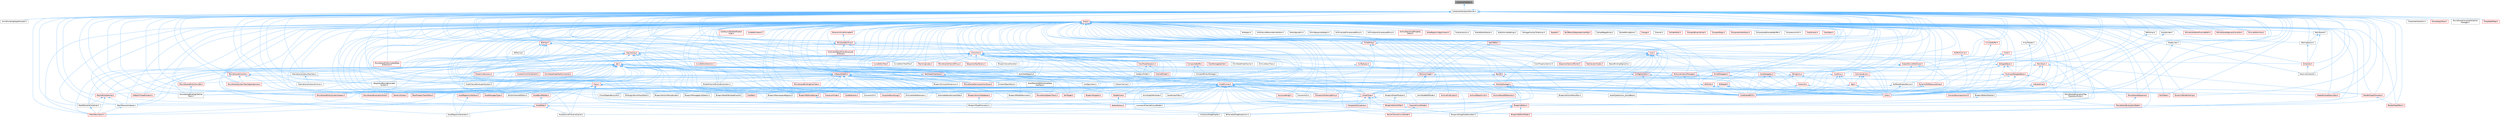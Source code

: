 digraph "ContainerHelpers.h"
{
 // INTERACTIVE_SVG=YES
 // LATEX_PDF_SIZE
  bgcolor="transparent";
  edge [fontname=Helvetica,fontsize=10,labelfontname=Helvetica,labelfontsize=10];
  node [fontname=Helvetica,fontsize=10,shape=box,height=0.2,width=0.4];
  Node1 [id="Node000001",label="ContainerHelpers.h",height=0.2,width=0.4,color="gray40", fillcolor="grey60", style="filled", fontcolor="black",tooltip=" "];
  Node1 -> Node2 [id="edge1_Node000001_Node000002",dir="back",color="steelblue1",style="solid",tooltip=" "];
  Node2 [id="Node000002",label="ContainerAllocationPolicies.h",height=0.2,width=0.4,color="grey40", fillcolor="white", style="filled",URL="$d7/dff/ContainerAllocationPolicies_8h.html",tooltip=" "];
  Node2 -> Node3 [id="edge2_Node000002_Node000003",dir="back",color="steelblue1",style="solid",tooltip=" "];
  Node3 [id="Node000003",label="AnimEncodingHeapAllocator.h",height=0.2,width=0.4,color="grey40", fillcolor="white", style="filled",URL="$da/d74/AnimEncodingHeapAllocator_8h.html",tooltip=" "];
  Node2 -> Node4 [id="edge3_Node000002_Node000004",dir="back",color="steelblue1",style="solid",tooltip=" "];
  Node4 [id="Node000004",label="Array.h",height=0.2,width=0.4,color="red", fillcolor="#FFF0F0", style="filled",URL="$df/dd0/Array_8h.html",tooltip=" "];
  Node4 -> Node5 [id="edge4_Node000004_Node000005",dir="back",color="steelblue1",style="solid",tooltip=" "];
  Node5 [id="Node000005",label="ABTesting.h",height=0.2,width=0.4,color="grey40", fillcolor="white", style="filled",URL="$d6/dec/ABTesting_8h.html",tooltip=" "];
  Node4 -> Node6 [id="edge5_Node000004_Node000006",dir="back",color="steelblue1",style="solid",tooltip=" "];
  Node6 [id="Node000006",label="AIHelpers.h",height=0.2,width=0.4,color="grey40", fillcolor="white", style="filled",URL="$d1/d0d/AIHelpers_8h.html",tooltip=" "];
  Node4 -> Node7 [id="edge6_Node000004_Node000007",dir="back",color="steelblue1",style="solid",tooltip=" "];
  Node7 [id="Node000007",label="ActorElementEditorAssetData\lInterface.h",height=0.2,width=0.4,color="grey40", fillcolor="white", style="filled",URL="$d9/d7b/ActorElementEditorAssetDataInterface_8h.html",tooltip=" "];
  Node4 -> Node8 [id="edge7_Node000004_Node000008",dir="back",color="steelblue1",style="solid",tooltip=" "];
  Node8 [id="Node000008",label="ActorSoundParameterInterface.h",height=0.2,width=0.4,color="grey40", fillcolor="white", style="filled",URL="$de/d9f/ActorSoundParameterInterface_8h.html",tooltip=" "];
  Node4 -> Node9 [id="edge8_Node000004_Node000009",dir="back",color="steelblue1",style="solid",tooltip=" "];
  Node9 [id="Node000009",label="AndroidJavaEnv.h",height=0.2,width=0.4,color="grey40", fillcolor="white", style="filled",URL="$d6/d94/AndroidJavaEnv_8h.html",tooltip=" "];
  Node4 -> Node10 [id="edge9_Node000004_Node000010",dir="back",color="steelblue1",style="solid",tooltip=" "];
  Node10 [id="Node000010",label="AnimDataModelHasher.h",height=0.2,width=0.4,color="grey40", fillcolor="white", style="filled",URL="$d1/d21/AnimDataModelHasher_8h.html",tooltip=" "];
  Node4 -> Node11 [id="edge10_Node000004_Node000011",dir="back",color="steelblue1",style="solid",tooltip=" "];
  Node11 [id="Node000011",label="AnimDataModelNotifyCollector.h",height=0.2,width=0.4,color="red", fillcolor="#FFF0F0", style="filled",URL="$dc/d99/AnimDataModelNotifyCollector_8h.html",tooltip=" "];
  Node4 -> Node180 [id="edge11_Node000004_Node000180",dir="back",color="steelblue1",style="solid",tooltip=" "];
  Node180 [id="Node000180",label="AnimGraphAttributes.h",height=0.2,width=0.4,color="grey40", fillcolor="white", style="filled",URL="$d3/d40/AnimGraphAttributes_8h.html",tooltip=" "];
  Node4 -> Node181 [id="edge12_Node000004_Node000181",dir="back",color="steelblue1",style="solid",tooltip=" "];
  Node181 [id="Node000181",label="AnimNodeEditMode.h",height=0.2,width=0.4,color="grey40", fillcolor="white", style="filled",URL="$df/df6/AnimNodeEditMode_8h.html",tooltip=" "];
  Node4 -> Node182 [id="edge13_Node000004_Node000182",dir="back",color="steelblue1",style="solid",tooltip=" "];
  Node182 [id="Node000182",label="AnimSequenceHelpers.h",height=0.2,width=0.4,color="grey40", fillcolor="white", style="filled",URL="$dd/d12/AnimSequenceHelpers_8h.html",tooltip=" "];
  Node4 -> Node183 [id="edge14_Node000004_Node000183",dir="back",color="steelblue1",style="solid",tooltip=" "];
  Node183 [id="Node000183",label="App.h",height=0.2,width=0.4,color="red", fillcolor="#FFF0F0", style="filled",URL="$de/d8b/App_8h.html",tooltip=" "];
  Node183 -> Node185 [id="edge15_Node000183_Node000185",dir="back",color="steelblue1",style="solid",tooltip=" "];
  Node185 [id="Node000185",label="Core.h",height=0.2,width=0.4,color="red", fillcolor="#FFF0F0", style="filled",URL="$d6/dd7/Core_8h.html",tooltip=" "];
  Node183 -> Node191 [id="edge16_Node000183_Node000191",dir="back",color="steelblue1",style="solid",tooltip=" "];
  Node191 [id="Node000191",label="CoreSharedPCH.h",height=0.2,width=0.4,color="red", fillcolor="#FFF0F0", style="filled",URL="$d8/de5/CoreSharedPCH_8h.html",tooltip=" "];
  Node4 -> Node1002 [id="edge17_Node000004_Node001002",dir="back",color="steelblue1",style="solid",tooltip=" "];
  Node1002 [id="Node001002",label="ArchiveFindCulprit.h",height=0.2,width=0.4,color="red", fillcolor="#FFF0F0", style="filled",URL="$de/d30/ArchiveFindCulprit_8h.html",tooltip=" "];
  Node4 -> Node1003 [id="edge18_Node000004_Node001003",dir="back",color="steelblue1",style="solid",tooltip=" "];
  Node1003 [id="Node001003",label="ArchiveHasReferences.h",height=0.2,width=0.4,color="grey40", fillcolor="white", style="filled",URL="$d8/df1/ArchiveHasReferences_8h.html",tooltip=" "];
  Node4 -> Node1004 [id="edge19_Node000004_Node001004",dir="back",color="steelblue1",style="solid",tooltip=" "];
  Node1004 [id="Node001004",label="ArchiveLoadCompressedProxy.h",height=0.2,width=0.4,color="grey40", fillcolor="white", style="filled",URL="$d0/deb/ArchiveLoadCompressedProxy_8h.html",tooltip=" "];
  Node4 -> Node1005 [id="edge20_Node000004_Node001005",dir="back",color="steelblue1",style="solid",tooltip=" "];
  Node1005 [id="Node001005",label="ArchiveObjectCrc32.h",height=0.2,width=0.4,color="red", fillcolor="#FFF0F0", style="filled",URL="$d8/d12/ArchiveObjectCrc32_8h.html",tooltip=" "];
  Node4 -> Node1006 [id="edge21_Node000004_Node001006",dir="back",color="steelblue1",style="solid",tooltip=" "];
  Node1006 [id="Node001006",label="ArchiveSaveCompressedProxy.h",height=0.2,width=0.4,color="grey40", fillcolor="white", style="filled",URL="$d4/dee/ArchiveSaveCompressedProxy_8h.html",tooltip=" "];
  Node4 -> Node1007 [id="edge22_Node000004_Node001007",dir="back",color="steelblue1",style="solid",tooltip=" "];
  Node1007 [id="Node001007",label="ArchiveSerializedProperty\lChain.h",height=0.2,width=0.4,color="red", fillcolor="#FFF0F0", style="filled",URL="$d0/dd3/ArchiveSerializedPropertyChain_8h.html",tooltip=" "];
  Node4 -> Node1012 [id="edge23_Node000004_Node001012",dir="back",color="steelblue1",style="solid",tooltip=" "];
  Node1012 [id="Node001012",label="ArchiveShowReferences.h",height=0.2,width=0.4,color="red", fillcolor="#FFF0F0", style="filled",URL="$db/d28/ArchiveShowReferences_8h.html",tooltip=" "];
  Node4 -> Node1013 [id="edge24_Node000004_Node001013",dir="back",color="steelblue1",style="solid",tooltip=" "];
  Node1013 [id="Node001013",label="ArchiveStackTrace.h",height=0.2,width=0.4,color="grey40", fillcolor="white", style="filled",URL="$d9/d16/ArchiveStackTrace_8h.html",tooltip=" "];
  Node4 -> Node1014 [id="edge25_Node000004_Node001014",dir="back",color="steelblue1",style="solid",tooltip=" "];
  Node1014 [id="Node001014",label="ArchiveUObjectFromStructured\lArchive.h",height=0.2,width=0.4,color="red", fillcolor="#FFF0F0", style="filled",URL="$d2/d52/ArchiveUObjectFromStructuredArchive_8h.html",tooltip=" "];
  Node4 -> Node1015 [id="edge26_Node000004_Node001015",dir="back",color="steelblue1",style="solid",tooltip=" "];
  Node1015 [id="Node001015",label="ArrayBuilder.h",height=0.2,width=0.4,color="grey40", fillcolor="white", style="filled",URL="$d1/d4b/ArrayBuilder_8h.html",tooltip=" "];
  Node1015 -> Node185 [id="edge27_Node001015_Node000185",dir="back",color="steelblue1",style="solid",tooltip=" "];
  Node4 -> Node1016 [id="edge28_Node000004_Node001016",dir="back",color="steelblue1",style="solid",tooltip=" "];
  Node1016 [id="Node001016",label="ArrayReader.h",height=0.2,width=0.4,color="grey40", fillcolor="white", style="filled",URL="$d8/d40/ArrayReader_8h.html",tooltip=" "];
  Node1016 -> Node185 [id="edge29_Node001016_Node000185",dir="back",color="steelblue1",style="solid",tooltip=" "];
  Node4 -> Node1017 [id="edge30_Node000004_Node001017",dir="back",color="steelblue1",style="solid",tooltip=" "];
  Node1017 [id="Node001017",label="ArrayView.h",height=0.2,width=0.4,color="red", fillcolor="#FFF0F0", style="filled",URL="$d7/df4/ArrayView_8h.html",tooltip=" "];
  Node1017 -> Node10 [id="edge31_Node001017_Node000010",dir="back",color="steelblue1",style="solid",tooltip=" "];
  Node1017 -> Node1013 [id="edge32_Node001017_Node001013",dir="back",color="steelblue1",style="solid",tooltip=" "];
  Node1017 -> Node1021 [id="edge33_Node001017_Node001021",dir="back",color="steelblue1",style="solid",tooltip=" "];
  Node1021 [id="Node001021",label="AssetData.h",height=0.2,width=0.4,color="red", fillcolor="#FFF0F0", style="filled",URL="$d9/d19/AssetData_8h.html",tooltip=" "];
  Node1021 -> Node1041 [id="edge34_Node001021_Node001041",dir="back",color="steelblue1",style="solid",tooltip=" "];
  Node1041 [id="Node001041",label="AssetRegistryGenerator.h",height=0.2,width=0.4,color="grey40", fillcolor="white", style="filled",URL="$df/dd1/AssetRegistryGenerator_8h.html",tooltip=" "];
  Node1021 -> Node1043 [id="edge35_Node001021_Node001043",dir="back",color="steelblue1",style="solid",tooltip=" "];
  Node1043 [id="Node001043",label="AssetSourceFilenameCache.h",height=0.2,width=0.4,color="grey40", fillcolor="white", style="filled",URL="$dd/d16/AssetSourceFilenameCache_8h.html",tooltip=" "];
  Node1021 -> Node1059 [id="edge36_Node001021_Node001059",dir="back",color="steelblue1",style="solid",tooltip=" "];
  Node1059 [id="Node001059",label="CollectionDragDropOp.h",height=0.2,width=0.4,color="grey40", fillcolor="white", style="filled",URL="$d6/d23/CollectionDragDropOp_8h.html",tooltip=" "];
  Node1017 -> Node1523 [id="edge37_Node001017_Node001523",dir="back",color="steelblue1",style="solid",tooltip=" "];
  Node1523 [id="Node001523",label="AsyncLoading2.h",height=0.2,width=0.4,color="red", fillcolor="#FFF0F0", style="filled",URL="$dd/db7/AsyncLoading2_8h.html",tooltip=" "];
  Node1017 -> Node1553 [id="edge38_Node001017_Node001553",dir="back",color="steelblue1",style="solid",tooltip=" "];
  Node1553 [id="Node001553",label="BezierChannelCurveModel.h",height=0.2,width=0.4,color="red", fillcolor="#FFF0F0", style="filled",URL="$d3/d63/BezierChannelCurveModel_8h.html",tooltip=" "];
  Node1017 -> Node1557 [id="edge39_Node001017_Node001557",dir="back",color="steelblue1",style="solid",tooltip=" "];
  Node1557 [id="Node001557",label="BlueprintAssetHandler.h",height=0.2,width=0.4,color="grey40", fillcolor="white", style="filled",URL="$d0/d84/BlueprintAssetHandler_8h.html",tooltip=" "];
  Node1017 -> Node1559 [id="edge40_Node001017_Node001559",dir="back",color="steelblue1",style="solid",tooltip=" "];
  Node1559 [id="Node001559",label="BoolPropertyTrackEditor.h",height=0.2,width=0.4,color="red", fillcolor="#FFF0F0", style="filled",URL="$db/d07/BoolPropertyTrackEditor_8h.html",tooltip=" "];
  Node1017 -> Node1561 [id="edge41_Node001017_Node001561",dir="back",color="steelblue1",style="solid",tooltip=" "];
  Node1561 [id="Node001561",label="BulkDataRegistry.h",height=0.2,width=0.4,color="grey40", fillcolor="white", style="filled",URL="$da/db4/BulkDataRegistry_8h.html",tooltip=" "];
  Node1017 -> Node1783 [id="edge42_Node001017_Node001783",dir="back",color="steelblue1",style="solid",tooltip=" "];
  Node1783 [id="Node001783",label="CategoryModel.h",height=0.2,width=0.4,color="grey40", fillcolor="white", style="filled",URL="$db/dfe/CategoryModel_8h.html",tooltip=" "];
  Node1017 -> Node3025 [id="edge43_Node001017_Node003025",dir="back",color="steelblue1",style="solid",tooltip=" "];
  Node3025 [id="Node003025",label="ChannelCurveModel.h",height=0.2,width=0.4,color="red", fillcolor="#FFF0F0", style="filled",URL="$de/dfa/ChannelCurveModel_8h.html",tooltip=" "];
  Node3025 -> Node1553 [id="edge44_Node003025_Node001553",dir="back",color="steelblue1",style="solid",tooltip=" "];
  Node1017 -> Node1784 [id="edge45_Node001017_Node001784",dir="back",color="steelblue1",style="solid",tooltip=" "];
  Node1784 [id="Node001784",label="ChannelModel.h",height=0.2,width=0.4,color="red", fillcolor="#FFF0F0", style="filled",URL="$de/d30/ChannelModel_8h.html",tooltip=" "];
  Node1017 -> Node4210 [id="edge46_Node001017_Node004210",dir="back",color="steelblue1",style="solid",tooltip=" "];
  Node4210 [id="Node004210",label="CompositeBuffer.h",height=0.2,width=0.4,color="red", fillcolor="#FFF0F0", style="filled",URL="$da/d4b/CompositeBuffer_8h.html",tooltip=" "];
  Node4210 -> Node1607 [id="edge47_Node004210_Node001607",dir="back",color="steelblue1",style="solid",tooltip=" "];
  Node1607 [id="Node001607",label="CompactBinaryPackage.h",height=0.2,width=0.4,color="grey40", fillcolor="white", style="filled",URL="$de/d7e/CompactBinaryPackage_8h.html",tooltip=" "];
  Node4210 -> Node2435 [id="edge48_Node004210_Node002435",dir="back",color="steelblue1",style="solid",tooltip=" "];
  Node2435 [id="Node002435",label="ShaderCore.h",height=0.2,width=0.4,color="red", fillcolor="#FFF0F0", style="filled",URL="$d2/dc9/ShaderCore_8h.html",tooltip=" "];
  Node2435 -> Node2313 [id="edge49_Node002435_Node002313",dir="back",color="steelblue1",style="solid",tooltip=" "];
  Node2313 [id="Node002313",label="VertexFactory.h",height=0.2,width=0.4,color="red", fillcolor="#FFF0F0", style="filled",URL="$d8/dc4/VertexFactory_8h.html",tooltip=" "];
  Node1017 -> Node3027 [id="edge50_Node001017_Node003027",dir="back",color="steelblue1",style="solid",tooltip=" "];
  Node3027 [id="Node003027",label="ConstraintChannelCurveModel.h",height=0.2,width=0.4,color="grey40", fillcolor="white", style="filled",URL="$d9/d5f/ConstraintChannelCurveModel_8h.html",tooltip=" "];
  Node1017 -> Node4215 [id="edge51_Node001017_Node004215",dir="back",color="steelblue1",style="solid",tooltip=" "];
  Node4215 [id="Node004215",label="ConvexHull2.h",height=0.2,width=0.4,color="grey40", fillcolor="white", style="filled",URL="$df/dc5/ConvexHull2_8h.html",tooltip=" "];
  Node1017 -> Node4216 [id="edge52_Node001017_Node004216",dir="back",color="steelblue1",style="solid",tooltip=" "];
  Node4216 [id="Node004216",label="ConvexHull3.h",height=0.2,width=0.4,color="grey40", fillcolor="white", style="filled",URL="$d2/d83/ConvexHull3_8h.html",tooltip=" "];
  Node1017 -> Node1566 [id="edge53_Node001017_Node001566",dir="back",color="steelblue1",style="solid",tooltip=" "];
  Node1566 [id="Node001566",label="CookPackageSplitter.h",height=0.2,width=0.4,color="red", fillcolor="#FFF0F0", style="filled",URL="$da/db3/CookPackageSplitter_8h.html",tooltip=" "];
  Node1017 -> Node185 [id="edge54_Node001017_Node000185",dir="back",color="steelblue1",style="solid",tooltip=" "];
  Node1017 -> Node1615 [id="edge55_Node001017_Node001615",dir="back",color="steelblue1",style="solid",tooltip=" "];
  Node1615 [id="Node001615",label="CoreDelegates.h",height=0.2,width=0.4,color="red", fillcolor="#FFF0F0", style="filled",URL="$d9/dc2/CoreDelegates_8h.html",tooltip=" "];
  Node1615 -> Node185 [id="edge56_Node001615_Node000185",dir="back",color="steelblue1",style="solid",tooltip=" "];
  Node1615 -> Node191 [id="edge57_Node001615_Node000191",dir="back",color="steelblue1",style="solid",tooltip=" "];
  Node1017 -> Node4217 [id="edge58_Node001017_Node004217",dir="back",color="steelblue1",style="solid",tooltip=" "];
  Node4217 [id="Node004217",label="CoreRedirects.h",height=0.2,width=0.4,color="red", fillcolor="#FFF0F0", style="filled",URL="$d1/d15/CoreRedirects_8h.html",tooltip=" "];
  Node1017 -> Node191 [id="edge59_Node001017_Node000191",dir="back",color="steelblue1",style="solid",tooltip=" "];
  Node1017 -> Node4218 [id="edge60_Node001017_Node004218",dir="back",color="steelblue1",style="solid",tooltip=" "];
  Node4218 [id="Node004218",label="CurveEditorSelection.h",height=0.2,width=0.4,color="red", fillcolor="#FFF0F0", style="filled",URL="$d3/def/CurveEditorSelection_8h.html",tooltip=" "];
  Node1017 -> Node4220 [id="edge61_Node001017_Node004220",dir="back",color="steelblue1",style="solid",tooltip=" "];
  Node4220 [id="Node004220",label="CurveEditorTree.h",height=0.2,width=0.4,color="red", fillcolor="#FFF0F0", style="filled",URL="$dc/d32/CurveEditorTree_8h.html",tooltip=" "];
  Node1017 -> Node4221 [id="edge62_Node001017_Node004221",dir="back",color="steelblue1",style="solid",tooltip=" "];
  Node4221 [id="Node004221",label="CurveEditorTreeFilter.h",height=0.2,width=0.4,color="grey40", fillcolor="white", style="filled",URL="$d6/dcd/CurveEditorTreeFilter_8h.html",tooltip=" "];
  Node1017 -> Node6873 [id="edge63_Node001017_Node006873",dir="back",color="steelblue1",style="solid",tooltip=" "];
  Node6873 [id="Node006873",label="GenericOctree.h",height=0.2,width=0.4,color="red", fillcolor="#FFF0F0", style="filled",URL="$de/de6/GenericOctree_8h.html",tooltip=" "];
  Node1017 -> Node236 [id="edge64_Node001017_Node000236",dir="back",color="steelblue1",style="solid",tooltip=" "];
  Node236 [id="Node000236",label="MarchingCubes.h",height=0.2,width=0.4,color="red", fillcolor="#FFF0F0", style="filled",URL="$d8/d16/MarchingCubes_8h.html",tooltip=" "];
  Node1017 -> Node6597 [id="edge65_Node001017_Node006597",dir="back",color="steelblue1",style="solid",tooltip=" "];
  Node6597 [id="Node006597",label="MeshAttributeArray.h",height=0.2,width=0.4,color="red", fillcolor="#FFF0F0", style="filled",URL="$dd/dcf/MeshAttributeArray_8h.html",tooltip=" "];
  Node6597 -> Node1886 [id="edge66_Node006597_Node001886",dir="back",color="steelblue1",style="solid",tooltip=" "];
  Node1886 [id="Node001886",label="MeshDescription.h",height=0.2,width=0.4,color="red", fillcolor="#FFF0F0", style="filled",URL="$d5/d91/MeshDescription_8h.html",tooltip=" "];
  Node6597 -> Node6598 [id="edge67_Node006597_Node006598",dir="back",color="steelblue1",style="solid",tooltip=" "];
  Node6598 [id="Node006598",label="MeshElementContainer.h",height=0.2,width=0.4,color="grey40", fillcolor="white", style="filled",URL="$d1/dfa/MeshElementContainer_8h.html",tooltip=" "];
  Node6598 -> Node1886 [id="edge68_Node006598_Node001886",dir="back",color="steelblue1",style="solid",tooltip=" "];
  Node6597 -> Node6599 [id="edge69_Node006597_Node006599",dir="back",color="steelblue1",style="solid",tooltip=" "];
  Node6599 [id="Node006599",label="MeshElementIndexer.h",height=0.2,width=0.4,color="grey40", fillcolor="white", style="filled",URL="$db/d4c/MeshElementIndexer_8h.html",tooltip=" "];
  Node6599 -> Node1886 [id="edge70_Node006599_Node001886",dir="back",color="steelblue1",style="solid",tooltip=" "];
  Node1017 -> Node1886 [id="edge71_Node001017_Node001886",dir="back",color="steelblue1",style="solid",tooltip=" "];
  Node1017 -> Node6599 [id="edge72_Node001017_Node006599",dir="back",color="steelblue1",style="solid",tooltip=" "];
  Node1017 -> Node4041 [id="edge73_Node001017_Node004041",dir="back",color="steelblue1",style="solid",tooltip=" "];
  Node4041 [id="Node004041",label="MovieSceneChannelProxy.h",height=0.2,width=0.4,color="red", fillcolor="#FFF0F0", style="filled",URL="$d8/dea/MovieSceneChannelProxy_8h.html",tooltip=" "];
  Node1017 -> Node5896 [id="edge74_Node001017_Node005896",dir="back",color="steelblue1",style="solid",tooltip=" "];
  Node5896 [id="Node005896",label="MovieSceneDecompositionQuery.h",height=0.2,width=0.4,color="red", fillcolor="#FFF0F0", style="filled",URL="$dd/d7c/MovieSceneDecompositionQuery_8h.html",tooltip=" "];
  Node1017 -> Node4684 [id="edge75_Node001017_Node004684",dir="back",color="steelblue1",style="solid",tooltip=" "];
  Node4684 [id="Node004684",label="MovieSceneEntitySystemGraphs.h",height=0.2,width=0.4,color="red", fillcolor="#FFF0F0", style="filled",URL="$dd/ded/MovieSceneEntitySystemGraphs_8h.html",tooltip=" "];
  Node1017 -> Node5480 [id="edge76_Node001017_Node005480",dir="back",color="steelblue1",style="solid",tooltip=" "];
  Node5480 [id="Node005480",label="MovieSceneEvaluationField.h",height=0.2,width=0.4,color="red", fillcolor="#FFF0F0", style="filled",URL="$d6/d5d/MovieSceneEvaluationField_8h.html",tooltip=" "];
  Node1017 -> Node4174 [id="edge77_Node001017_Node004174",dir="back",color="steelblue1",style="solid",tooltip=" "];
  Node4174 [id="Node004174",label="MovieSceneEvaluationState.h",height=0.2,width=0.4,color="red", fillcolor="#FFF0F0", style="filled",URL="$d4/d20/MovieSceneEvaluationState_8h.html",tooltip=" "];
  Node1017 -> Node4702 [id="edge78_Node001017_Node004702",dir="back",color="steelblue1",style="solid",tooltip=" "];
  Node4702 [id="Node004702",label="MovieSceneEvaluationTree\lPopulationRules.h",height=0.2,width=0.4,color="grey40", fillcolor="white", style="filled",URL="$dc/dcc/MovieSceneEvaluationTreePopulationRules_8h.html",tooltip=" "];
  Node1017 -> Node6937 [id="edge79_Node001017_Node006937",dir="back",color="steelblue1",style="solid",tooltip=" "];
  Node6937 [id="Node006937",label="Scheduler.h",height=0.2,width=0.4,color="red", fillcolor="#FFF0F0", style="filled",URL="$d7/d7f/Scheduler_8h.html",tooltip=" "];
  Node6937 -> Node6959 [id="edge80_Node006937_Node006959",dir="back",color="steelblue1",style="solid",tooltip=" "];
  Node6959 [id="Node006959",label="ReserveScheduler.h",height=0.2,width=0.4,color="grey40", fillcolor="white", style="filled",URL="$d3/dac/ReserveScheduler_8h.html",tooltip=" "];
  Node1017 -> Node5475 [id="edge81_Node001017_Node005475",dir="back",color="steelblue1",style="solid",tooltip=" "];
  Node5475 [id="Node005475",label="SequencerKeyParams.h",height=0.2,width=0.4,color="red", fillcolor="#FFF0F0", style="filled",URL="$d2/dbe/SequencerKeyParams_8h.html",tooltip=" "];
  Node1017 -> Node4203 [id="edge82_Node001017_Node004203",dir="back",color="steelblue1",style="solid",tooltip=" "];
  Node4203 [id="Node004203",label="ShaderCodeLibrary.h",height=0.2,width=0.4,color="red", fillcolor="#FFF0F0", style="filled",URL="$d0/d8f/ShaderCodeLibrary_8h.html",tooltip=" "];
  Node1017 -> Node2435 [id="edge83_Node001017_Node002435",dir="back",color="steelblue1",style="solid",tooltip=" "];
  Node1017 -> Node8128 [id="edge84_Node001017_Node008128",dir="back",color="steelblue1",style="solid",tooltip=" "];
  Node8128 [id="Node008128",label="TextLocalizationManager.h",height=0.2,width=0.4,color="red", fillcolor="#FFF0F0", style="filled",URL="$d5/d2e/TextLocalizationManager_8h.html",tooltip=" "];
  Node8128 -> Node185 [id="edge85_Node008128_Node000185",dir="back",color="steelblue1",style="solid",tooltip=" "];
  Node8128 -> Node6523 [id="edge86_Node008128_Node006523",dir="back",color="steelblue1",style="solid",tooltip=" "];
  Node6523 [id="Node006523",label="CoreMinimal.h",height=0.2,width=0.4,color="red", fillcolor="#FFF0F0", style="filled",URL="$d7/d67/CoreMinimal_8h.html",tooltip=" "];
  Node6523 -> Node180 [id="edge87_Node006523_Node000180",dir="back",color="steelblue1",style="solid",tooltip=" "];
  Node6523 -> Node181 [id="edge88_Node006523_Node000181",dir="back",color="steelblue1",style="solid",tooltip=" "];
  Node6523 -> Node1002 [id="edge89_Node006523_Node001002",dir="back",color="steelblue1",style="solid",tooltip=" "];
  Node6523 -> Node1003 [id="edge90_Node006523_Node001003",dir="back",color="steelblue1",style="solid",tooltip=" "];
  Node6523 -> Node1005 [id="edge91_Node006523_Node001005",dir="back",color="steelblue1",style="solid",tooltip=" "];
  Node6523 -> Node1012 [id="edge92_Node006523_Node001012",dir="back",color="steelblue1",style="solid",tooltip=" "];
  Node6523 -> Node4539 [id="edge93_Node006523_Node004539",dir="back",color="steelblue1",style="solid",tooltip=" "];
  Node4539 [id="Node004539",label="AssetImportTask.h",height=0.2,width=0.4,color="grey40", fillcolor="white", style="filled",URL="$d7/d65/AssetImportTask_8h.html",tooltip=" "];
  Node6523 -> Node1043 [id="edge94_Node006523_Node001043",dir="back",color="steelblue1",style="solid",tooltip=" "];
  Node6523 -> Node6595 [id="edge95_Node006523_Node006595",dir="back",color="steelblue1",style="solid",tooltip=" "];
  Node6595 [id="Node006595",label="AssetTypeActions_SoundBase.h",height=0.2,width=0.4,color="grey40", fillcolor="white", style="filled",URL="$db/d4e/AssetTypeActions__SoundBase_8h.html",tooltip=" "];
  Node6523 -> Node1523 [id="edge96_Node006523_Node001523",dir="back",color="steelblue1",style="solid",tooltip=" "];
  Node6523 -> Node4542 [id="edge97_Node006523_Node004542",dir="back",color="steelblue1",style="solid",tooltip=" "];
  Node4542 [id="Node004542",label="AutomatedAssetImportData.h",height=0.2,width=0.4,color="grey40", fillcolor="white", style="filled",URL="$dd/d4f/AutomatedAssetImportData_8h.html",tooltip=" "];
  Node6523 -> Node865 [id="edge98_Node006523_Node000865",dir="back",color="steelblue1",style="solid",tooltip=" "];
  Node865 [id="Node000865",label="BPVariableDragDropAction.h",height=0.2,width=0.4,color="grey40", fillcolor="white", style="filled",URL="$dd/d23/BPVariableDragDropAction_8h.html",tooltip=" "];
  Node6523 -> Node1793 [id="edge99_Node006523_Node001793",dir="back",color="steelblue1",style="solid",tooltip=" "];
  Node1793 [id="Node001793",label="BindingLifetimeTrackEditor.h",height=0.2,width=0.4,color="grey40", fillcolor="white", style="filled",URL="$db/d3c/BindingLifetimeTrackEditor_8h.html",tooltip=" "];
  Node6523 -> Node4444 [id="edge100_Node006523_Node004444",dir="back",color="steelblue1",style="solid",tooltip=" "];
  Node4444 [id="Node004444",label="BlueprintActionDatabase.h",height=0.2,width=0.4,color="red", fillcolor="#FFF0F0", style="filled",URL="$d4/dae/BlueprintActionDatabase_8h.html",tooltip=" "];
  Node4444 -> Node1201 [id="edge101_Node004444_Node001201",dir="back",color="steelblue1",style="solid",tooltip=" "];
  Node1201 [id="Node001201",label="BlueprintTypePromotion.h",height=0.2,width=0.4,color="grey40", fillcolor="white", style="filled",URL="$d2/d23/BlueprintTypePromotion_8h.html",tooltip=" "];
  Node6523 -> Node2856 [id="edge102_Node006523_Node002856",dir="back",color="steelblue1",style="solid",tooltip=" "];
  Node2856 [id="Node002856",label="BlueprintActionFilter.h",height=0.2,width=0.4,color="red", fillcolor="#FFF0F0", style="filled",URL="$d5/d2a/BlueprintActionFilter_8h.html",tooltip=" "];
  Node2856 -> Node866 [id="edge103_Node002856_Node000866",dir="back",color="steelblue1",style="solid",tooltip=" "];
  Node866 [id="Node000866",label="BlueprintDragDropMenuItem.h",height=0.2,width=0.4,color="grey40", fillcolor="white", style="filled",URL="$dc/deb/BlueprintDragDropMenuItem_8h.html",tooltip=" "];
  Node6523 -> Node1064 [id="edge104_Node006523_Node001064",dir="back",color="steelblue1",style="solid",tooltip=" "];
  Node1064 [id="Node001064",label="BlueprintActionMenuBuilder.h",height=0.2,width=0.4,color="grey40", fillcolor="white", style="filled",URL="$dd/dea/BlueprintActionMenuBuilder_8h.html",tooltip=" "];
  Node6523 -> Node1065 [id="edge105_Node006523_Node001065",dir="back",color="steelblue1",style="solid",tooltip=" "];
  Node1065 [id="Node001065",label="BlueprintActionMenuItem.h",height=0.2,width=0.4,color="grey40", fillcolor="white", style="filled",URL="$d8/dca/BlueprintActionMenuItem_8h.html",tooltip=" "];
  Node6523 -> Node866 [id="edge106_Node006523_Node000866",dir="back",color="steelblue1",style="solid",tooltip=" "];
  Node6523 -> Node864 [id="edge107_Node006523_Node000864",dir="back",color="steelblue1",style="solid",tooltip=" "];
  Node864 [id="Node000864",label="BlueprintEditor.h",height=0.2,width=0.4,color="red", fillcolor="#FFF0F0", style="filled",URL="$df/d7d/BlueprintEditor_8h.html",tooltip=" "];
  Node864 -> Node865 [id="edge108_Node000864_Node000865",dir="back",color="steelblue1",style="solid",tooltip=" "];
  Node864 -> Node866 [id="edge109_Node000864_Node000866",dir="back",color="steelblue1",style="solid",tooltip=" "];
  Node864 -> Node867 [id="edge110_Node000864_Node000867",dir="back",color="steelblue1",style="solid",tooltip=" "];
  Node867 [id="Node000867",label="BlueprintEditorModes.h",height=0.2,width=0.4,color="red", fillcolor="#FFF0F0", style="filled",URL="$d9/d70/BlueprintEditorModes_8h.html",tooltip=" "];
  Node6523 -> Node867 [id="edge111_Node006523_Node000867",dir="back",color="steelblue1",style="solid",tooltip=" "];
  Node6523 -> Node876 [id="edge112_Node006523_Node000876",dir="back",color="steelblue1",style="solid",tooltip=" "];
  Node876 [id="Node000876",label="BlueprintEditorModule.h",height=0.2,width=0.4,color="grey40", fillcolor="white", style="filled",URL="$df/d39/BlueprintEditorModule_8h.html",tooltip=" "];
  Node876 -> Node864 [id="edge113_Node000876_Node000864",dir="back",color="steelblue1",style="solid",tooltip=" "];
  Node6523 -> Node1339 [id="edge114_Node006523_Node001339",dir="back",color="steelblue1",style="solid",tooltip=" "];
  Node1339 [id="Node001339",label="BlueprintEditorSettings.h",height=0.2,width=0.4,color="red", fillcolor="#FFF0F0", style="filled",URL="$d4/dbc/BlueprintEditorSettings_8h.html",tooltip=" "];
  Node1339 -> Node1201 [id="edge115_Node001339_Node001201",dir="back",color="steelblue1",style="solid",tooltip=" "];
  Node6523 -> Node6620 [id="edge116_Node006523_Node006620",dir="back",color="steelblue1",style="solid",tooltip=" "];
  Node6620 [id="Node006620",label="BlueprintGraphModule.h",height=0.2,width=0.4,color="grey40", fillcolor="white", style="filled",URL="$d8/d11/BlueprintGraphModule_8h.html",tooltip=" "];
  Node6620 -> Node2856 [id="edge117_Node006620_Node002856",dir="back",color="steelblue1",style="solid",tooltip=" "];
  Node6523 -> Node5985 [id="edge118_Node006523_Node005985",dir="back",color="steelblue1",style="solid",tooltip=" "];
  Node5985 [id="Node005985",label="BlueprintManagedListDetails.h",height=0.2,width=0.4,color="grey40", fillcolor="white", style="filled",URL="$da/d22/BlueprintManagedListDetails_8h.html",tooltip=" "];
  Node6523 -> Node4545 [id="edge119_Node006523_Node004545",dir="back",color="steelblue1",style="solid",tooltip=" "];
  Node4545 [id="Node004545",label="BlueprintNamespaceRegistry.h",height=0.2,width=0.4,color="grey40", fillcolor="white", style="filled",URL="$dc/dc7/BlueprintNamespaceRegistry_8h.html",tooltip=" "];
  Node6523 -> Node2860 [id="edge120_Node006523_Node002860",dir="back",color="steelblue1",style="solid",tooltip=" "];
  Node2860 [id="Node002860",label="BlueprintNodeTemplateCache.h",height=0.2,width=0.4,color="grey40", fillcolor="white", style="filled",URL="$d7/d87/BlueprintNodeTemplateCache_8h.html",tooltip=" "];
  Node6523 -> Node1067 [id="edge121_Node006523_Node001067",dir="back",color="steelblue1",style="solid",tooltip=" "];
  Node1067 [id="Node001067",label="BlueprintPaletteFavorites.h",height=0.2,width=0.4,color="grey40", fillcolor="white", style="filled",URL="$dd/d5a/BlueprintPaletteFavorites_8h.html",tooltip=" "];
  Node6523 -> Node4546 [id="edge122_Node006523_Node004546",dir="back",color="steelblue1",style="solid",tooltip=" "];
  Node4546 [id="Node004546",label="BlueprintSupport.h",height=0.2,width=0.4,color="red", fillcolor="#FFF0F0", style="filled",URL="$d1/d6c/BlueprintSupport_8h.html",tooltip=" "];
  Node6523 -> Node1201 [id="edge123_Node006523_Node001201",dir="back",color="steelblue1",style="solid",tooltip=" "];
  Node6523 -> Node1559 [id="edge124_Node006523_Node001559",dir="back",color="steelblue1",style="solid",tooltip=" "];
  Node6523 -> Node2504 [id="edge125_Node006523_Node002504",dir="back",color="steelblue1",style="solid",tooltip=" "];
  Node2504 [id="Node002504",label="BulkData.h",height=0.2,width=0.4,color="red", fillcolor="#FFF0F0", style="filled",URL="$d4/d8e/BulkData_8h.html",tooltip=" "];
  Node6523 -> Node4558 [id="edge126_Node006523_Node004558",dir="back",color="steelblue1",style="solid",tooltip=" "];
  Node4558 [id="Node004558",label="ChunkDependencyInfo.h",height=0.2,width=0.4,color="grey40", fillcolor="white", style="filled",URL="$da/da2/ChunkDependencyInfo_8h.html",tooltip=" "];
  Node6523 -> Node4766 [id="edge127_Node006523_Node004766",dir="back",color="steelblue1",style="solid",tooltip=" "];
  Node4766 [id="Node004766",label="ClassIconFinder.h",height=0.2,width=0.4,color="red", fillcolor="#FFF0F0", style="filled",URL="$dc/d62/ClassIconFinder_8h.html",tooltip=" "];
  Node6523 -> Node1059 [id="edge128_Node006523_Node001059",dir="back",color="steelblue1",style="solid",tooltip=" "];
  Node6523 -> Node4609 [id="edge129_Node006523_Node004609",dir="back",color="steelblue1",style="solid",tooltip=" "];
  Node4609 [id="Node004609",label="CompilerResultsLog.h",height=0.2,width=0.4,color="red", fillcolor="#FFF0F0", style="filled",URL="$dc/d68/CompilerResultsLog_8h.html",tooltip=" "];
  Node6523 -> Node2888 [id="edge130_Node006523_Node002888",dir="back",color="steelblue1",style="solid",tooltip=" "];
  Node2888 [id="Node002888",label="ComponentVisualizer.h",height=0.2,width=0.4,color="red", fillcolor="#FFF0F0", style="filled",URL="$d3/d9b/ComponentVisualizer_8h.html",tooltip=" "];
  Node6523 -> Node1073 [id="edge131_Node006523_Node001073",dir="back",color="steelblue1",style="solid",tooltip=" "];
  Node1073 [id="Node001073",label="ConnectionDrawingPolicy.h",height=0.2,width=0.4,color="red", fillcolor="#FFF0F0", style="filled",URL="$d5/dc8/ConnectionDrawingPolicy_8h.html",tooltip=" "];
  Node6523 -> Node4228 [id="edge132_Node006523_Node004228",dir="back",color="steelblue1",style="solid",tooltip=" "];
  Node4228 [id="Node004228",label="ConvexDecomposition3.h",height=0.2,width=0.4,color="red", fillcolor="#FFF0F0", style="filled",URL="$d4/d2b/ConvexDecomposition3_8h.html",tooltip=" "];
  Node6523 -> Node4215 [id="edge133_Node006523_Node004215",dir="back",color="steelblue1",style="solid",tooltip=" "];
  Node6523 -> Node4216 [id="edge134_Node006523_Node004216",dir="back",color="steelblue1",style="solid",tooltip=" "];
  Node6523 -> Node185 [id="edge135_Node006523_Node000185",dir="back",color="steelblue1",style="solid",tooltip=" "];
  Node6523 -> Node4217 [id="edge136_Node006523_Node004217",dir="back",color="steelblue1",style="solid",tooltip=" "];
  Node6523 -> Node191 [id="edge137_Node006523_Node000191",dir="back",color="steelblue1",style="solid",tooltip=" "];
  Node6523 -> Node6803 [id="edge138_Node006523_Node006803",dir="back",color="steelblue1",style="solid",tooltip=" "];
  Node6803 [id="Node006803",label="DynamicRenderScaling.h",height=0.2,width=0.4,color="red", fillcolor="#FFF0F0", style="filled",URL="$df/d37/DynamicRenderScaling_8h.html",tooltip=" "];
  Node6523 -> Node6873 [id="edge139_Node006523_Node006873",dir="back",color="steelblue1",style="solid",tooltip=" "];
  Node6523 -> Node6597 [id="edge140_Node006523_Node006597",dir="back",color="steelblue1",style="solid",tooltip=" "];
  Node6523 -> Node6598 [id="edge141_Node006523_Node006598",dir="back",color="steelblue1",style="solid",tooltip=" "];
  Node6523 -> Node6599 [id="edge142_Node006523_Node006599",dir="back",color="steelblue1",style="solid",tooltip=" "];
  Node6523 -> Node4091 [id="edge143_Node006523_Node004091",dir="back",color="steelblue1",style="solid",tooltip=" "];
  Node4091 [id="Node004091",label="MovieSceneBindingLifetime\lTrack.h",height=0.2,width=0.4,color="grey40", fillcolor="white", style="filled",URL="$d8/d77/MovieSceneBindingLifetimeTrack_8h.html",tooltip=" "];
  Node6523 -> Node5480 [id="edge144_Node006523_Node005480",dir="back",color="steelblue1",style="solid",tooltip=" "];
  Node6523 -> Node4174 [id="edge145_Node006523_Node004174",dir="back",color="steelblue1",style="solid",tooltip=" "];
  Node6523 -> Node4702 [id="edge146_Node006523_Node004702",dir="back",color="steelblue1",style="solid",tooltip=" "];
  Node6523 -> Node4173 [id="edge147_Node006523_Node004173",dir="back",color="steelblue1",style="solid",tooltip=" "];
  Node4173 [id="Node004173",label="MovieSceneSequence.h",height=0.2,width=0.4,color="red", fillcolor="#FFF0F0", style="filled",URL="$d6/dca/MovieSceneSequence_8h.html",tooltip=" "];
  Node4173 -> Node4174 [id="edge148_Node004173_Node004174",dir="back",color="steelblue1",style="solid",tooltip=" "];
  Node6523 -> Node4180 [id="edge149_Node006523_Node004180",dir="back",color="steelblue1",style="solid",tooltip=" "];
  Node4180 [id="Node004180",label="MovieSceneSpawnTrack.h",height=0.2,width=0.4,color="red", fillcolor="#FFF0F0", style="filled",URL="$d3/d03/MovieSceneSpawnTrack_8h.html",tooltip=" "];
  Node6523 -> Node7407 [id="edge150_Node006523_Node007407",dir="back",color="steelblue1",style="solid",tooltip=" "];
  Node7407 [id="Node007407",label="RenderGraphAllocator.h",height=0.2,width=0.4,color="red", fillcolor="#FFF0F0", style="filled",URL="$d4/da7/RenderGraphAllocator_8h.html",tooltip=" "];
  Node7407 -> Node2449 [id="edge151_Node007407_Node002449",dir="back",color="steelblue1",style="solid",tooltip=" "];
  Node2449 [id="Node002449",label="RenderGraphPass.h",height=0.2,width=0.4,color="red", fillcolor="#FFF0F0", style="filled",URL="$de/d49/RenderGraphPass_8h.html",tooltip=" "];
  Node6523 -> Node2435 [id="edge152_Node006523_Node002435",dir="back",color="steelblue1",style="solid",tooltip=" "];
  Node6523 -> Node7114 [id="edge153_Node006523_Node007114",dir="back",color="steelblue1",style="solid",tooltip=" "];
  Node7114 [id="Node007114",label="SlateAttributeDescriptor.h",height=0.2,width=0.4,color="red", fillcolor="#FFF0F0", style="filled",URL="$d0/dc6/SlateAttributeDescriptor_8h.html",tooltip=" "];
  Node6523 -> Node6387 [id="edge154_Node006523_Node006387",dir="back",color="steelblue1",style="solid",tooltip=" "];
  Node6387 [id="Node006387",label="ToolTarget.h",height=0.2,width=0.4,color="red", fillcolor="#FFF0F0", style="filled",URL="$d2/d53/ToolTarget_8h.html",tooltip=" "];
  Node6523 -> Node7571 [id="edge155_Node006523_Node007571",dir="back",color="steelblue1",style="solid",tooltip=" "];
  Node7571 [id="Node007571",label="UObjectThreadContext.h",height=0.2,width=0.4,color="red", fillcolor="#FFF0F0", style="filled",URL="$d7/da1/UObjectThreadContext_8h.html",tooltip=" "];
  Node6523 -> Node2313 [id="edge156_Node006523_Node002313",dir="back",color="steelblue1",style="solid",tooltip=" "];
  Node8128 -> Node191 [id="edge157_Node008128_Node000191",dir="back",color="steelblue1",style="solid",tooltip=" "];
  Node1017 -> Node4525 [id="edge158_Node001017_Node004525",dir="back",color="steelblue1",style="solid",tooltip=" "];
  Node4525 [id="Node004525",label="UObjectGlobals.h",height=0.2,width=0.4,color="red", fillcolor="#FFF0F0", style="filled",URL="$d0/da9/UObjectGlobals_8h.html",tooltip=" "];
  Node4525 -> Node7 [id="edge159_Node004525_Node000007",dir="back",color="steelblue1",style="solid",tooltip=" "];
  Node4525 -> Node180 [id="edge160_Node004525_Node000180",dir="back",color="steelblue1",style="solid",tooltip=" "];
  Node4525 -> Node1021 [id="edge161_Node004525_Node001021",dir="back",color="steelblue1",style="solid",tooltip=" "];
  Node4525 -> Node4539 [id="edge162_Node004525_Node004539",dir="back",color="steelblue1",style="solid",tooltip=" "];
  Node4525 -> Node4542 [id="edge163_Node004525_Node004542",dir="back",color="steelblue1",style="solid",tooltip=" "];
  Node4525 -> Node2856 [id="edge164_Node004525_Node002856",dir="back",color="steelblue1",style="solid",tooltip=" "];
  Node4525 -> Node4544 [id="edge165_Node004525_Node004544",dir="back",color="steelblue1",style="solid",tooltip=" "];
  Node4544 [id="Node004544",label="BlueprintCompilerExtension.h",height=0.2,width=0.4,color="grey40", fillcolor="white", style="filled",URL="$d3/dc0/BlueprintCompilerExtension_8h.html",tooltip=" "];
  Node4525 -> Node1339 [id="edge166_Node004525_Node001339",dir="back",color="steelblue1",style="solid",tooltip=" "];
  Node4525 -> Node4545 [id="edge167_Node004525_Node004545",dir="back",color="steelblue1",style="solid",tooltip=" "];
  Node4525 -> Node1067 [id="edge168_Node004525_Node001067",dir="back",color="steelblue1",style="solid",tooltip=" "];
  Node4525 -> Node4546 [id="edge169_Node004525_Node004546",dir="back",color="steelblue1",style="solid",tooltip=" "];
  Node4525 -> Node1201 [id="edge170_Node004525_Node001201",dir="back",color="steelblue1",style="solid",tooltip=" "];
  Node4525 -> Node4558 [id="edge171_Node004525_Node004558",dir="back",color="steelblue1",style="solid",tooltip=" "];
  Node4525 -> Node4559 [id="edge172_Node004525_Node004559",dir="back",color="steelblue1",style="solid",tooltip=" "];
  Node4559 [id="Node004559",label="Class.h",height=0.2,width=0.4,color="red", fillcolor="#FFF0F0", style="filled",URL="$d4/d05/Class_8h.html",tooltip=" "];
  Node4559 -> Node4562 [id="edge173_Node004559_Node004562",dir="back",color="steelblue1",style="solid",tooltip=" "];
  Node4562 [id="Node004562",label="AssetBundleData.h",height=0.2,width=0.4,color="red", fillcolor="#FFF0F0", style="filled",URL="$df/d47/AssetBundleData_8h.html",tooltip=" "];
  Node4562 -> Node1021 [id="edge174_Node004562_Node001021",dir="back",color="steelblue1",style="solid",tooltip=" "];
  Node4559 -> Node1021 [id="edge175_Node004559_Node001021",dir="back",color="steelblue1",style="solid",tooltip=" "];
  Node4559 -> Node4580 [id="edge176_Node004559_Node004580",dir="back",color="steelblue1",style="solid",tooltip=" "];
  Node4580 [id="Node004580",label="AssetManagerTypes.h",height=0.2,width=0.4,color="red", fillcolor="#FFF0F0", style="filled",URL="$d6/d98/AssetManagerTypes_8h.html",tooltip=" "];
  Node4559 -> Node865 [id="edge177_Node004559_Node000865",dir="back",color="steelblue1",style="solid",tooltip=" "];
  Node4559 -> Node2856 [id="edge178_Node004559_Node002856",dir="back",color="steelblue1",style="solid",tooltip=" "];
  Node4559 -> Node1339 [id="edge179_Node004559_Node001339",dir="back",color="steelblue1",style="solid",tooltip=" "];
  Node4559 -> Node3732 [id="edge180_Node004559_Node003732",dir="back",color="steelblue1",style="solid",tooltip=" "];
  Node3732 [id="Node003732",label="BuiltInChannelEditors.h",height=0.2,width=0.4,color="grey40", fillcolor="white", style="filled",URL="$df/daf/BuiltInChannelEditors_8h.html",tooltip=" "];
  Node4559 -> Node4766 [id="edge181_Node004559_Node004766",dir="back",color="steelblue1",style="solid",tooltip=" "];
  Node4559 -> Node5160 [id="edge182_Node004559_Node005160",dir="back",color="steelblue1",style="solid",tooltip=" "];
  Node5160 [id="Node005160",label="CoreNet.h",height=0.2,width=0.4,color="red", fillcolor="#FFF0F0", style="filled",URL="$da/d1a/CoreNet_8h.html",tooltip=" "];
  Node4559 -> Node4684 [id="edge183_Node004559_Node004684",dir="back",color="steelblue1",style="solid",tooltip=" "];
  Node4559 -> Node5480 [id="edge184_Node004559_Node005480",dir="back",color="steelblue1",style="solid",tooltip=" "];
  Node4559 -> Node2741 [id="edge185_Node004559_Node002741",dir="back",color="steelblue1",style="solid",tooltip=" "];
  Node2741 [id="Node002741",label="UnrealType.h",height=0.2,width=0.4,color="red", fillcolor="#FFF0F0", style="filled",URL="$d6/d2f/UnrealType_8h.html",tooltip=" "];
  Node2741 -> Node865 [id="edge186_Node002741_Node000865",dir="back",color="steelblue1",style="solid",tooltip=" "];
  Node2741 -> Node1553 [id="edge187_Node002741_Node001553",dir="back",color="steelblue1",style="solid",tooltip=" "];
  Node2741 -> Node2856 [id="edge188_Node002741_Node002856",dir="back",color="steelblue1",style="solid",tooltip=" "];
  Node2741 -> Node3025 [id="edge189_Node002741_Node003025",dir="back",color="steelblue1",style="solid",tooltip=" "];
  Node2741 -> Node2888 [id="edge190_Node002741_Node002888",dir="back",color="steelblue1",style="solid",tooltip=" "];
  Node2741 -> Node3027 [id="edge191_Node002741_Node003027",dir="back",color="steelblue1",style="solid",tooltip=" "];
  Node4525 -> Node4611 [id="edge192_Node004525_Node004611",dir="back",color="steelblue1",style="solid",tooltip=" "];
  Node4611 [id="Node004611",label="ContextObjectStore.h",height=0.2,width=0.4,color="grey40", fillcolor="white", style="filled",URL="$d4/d39/ContextObjectStore_8h.html",tooltip=" "];
  Node4525 -> Node5160 [id="edge193_Node004525_Node005160",dir="back",color="steelblue1",style="solid",tooltip=" "];
  Node4525 -> Node4131 [id="edge194_Node004525_Node004131",dir="back",color="steelblue1",style="solid",tooltip=" "];
  Node4131 [id="Node004131",label="DoubleChannelEvaluatorSystem.h",height=0.2,width=0.4,color="grey40", fillcolor="white", style="filled",URL="$d8/d79/DoubleChannelEvaluatorSystem_8h.html",tooltip=" "];
  Node4525 -> Node4133 [id="edge195_Node004525_Node004133",dir="back",color="steelblue1",style="solid",tooltip=" "];
  Node4133 [id="Node004133",label="FloatChannelEvaluatorSystem.h",height=0.2,width=0.4,color="grey40", fillcolor="white", style="filled",URL="$db/dba/FloatChannelEvaluatorSystem_8h.html",tooltip=" "];
  Node4525 -> Node4087 [id="edge196_Node004525_Node004087",dir="back",color="steelblue1",style="solid",tooltip=" "];
  Node4087 [id="Node004087",label="IMovieSceneEntityProvider.h",height=0.2,width=0.4,color="red", fillcolor="#FFF0F0", style="filled",URL="$dc/de1/IMovieSceneEntityProvider_8h.html",tooltip=" "];
  Node4087 -> Node4091 [id="edge197_Node004087_Node004091",dir="back",color="steelblue1",style="solid",tooltip=" "];
  Node4525 -> Node4091 [id="edge198_Node004525_Node004091",dir="back",color="steelblue1",style="solid",tooltip=" "];
  Node4525 -> Node2955 [id="edge199_Node004525_Node002955",dir="back",color="steelblue1",style="solid",tooltip=" "];
  Node2955 [id="Node002955",label="MovieSceneBindingOverrides.h",height=0.2,width=0.4,color="red", fillcolor="#FFF0F0", style="filled",URL="$d4/d8c/MovieSceneBindingOverrides_8h.html",tooltip=" "];
  Node4525 -> Node5896 [id="edge200_Node004525_Node005896",dir="back",color="steelblue1",style="solid",tooltip=" "];
  Node4525 -> Node4173 [id="edge201_Node004525_Node004173",dir="back",color="steelblue1",style="solid",tooltip=" "];
  Node4525 -> Node4180 [id="edge202_Node004525_Node004180",dir="back",color="steelblue1",style="solid",tooltip=" "];
  Node4525 -> Node6387 [id="edge203_Node004525_Node006387",dir="back",color="steelblue1",style="solid",tooltip=" "];
  Node4525 -> Node2741 [id="edge204_Node004525_Node002741",dir="back",color="steelblue1",style="solid",tooltip=" "];
  Node4525 -> Node4081 [id="edge205_Node004525_Node004081",dir="back",color="steelblue1",style="solid",tooltip=" "];
  Node4081 [id="Node004081",label="WeightAndEasingEvaluator\lSystem.h",height=0.2,width=0.4,color="grey40", fillcolor="white", style="filled",URL="$d0/d06/WeightAndEasingEvaluatorSystem_8h.html",tooltip=" "];
  Node1017 -> Node2741 [id="edge206_Node001017_Node002741",dir="back",color="steelblue1",style="solid",tooltip=" "];
  Node1017 -> Node7666 [id="edge207_Node001017_Node007666",dir="back",color="steelblue1",style="solid",tooltip=" "];
  Node7666 [id="Node007666",label="ViewModelIterators.h",height=0.2,width=0.4,color="red", fillcolor="#FFF0F0", style="filled",URL="$d8/d24/ViewModelIterators_8h.html",tooltip=" "];
  Node7666 -> Node1783 [id="edge208_Node007666_Node001783",dir="back",color="steelblue1",style="solid",tooltip=" "];
  Node7666 -> Node1784 [id="edge209_Node007666_Node001784",dir="back",color="steelblue1",style="solid",tooltip=" "];
  Node4 -> Node4562 [id="edge210_Node000004_Node004562",dir="back",color="steelblue1",style="solid",tooltip=" "];
  Node4 -> Node1021 [id="edge211_Node000004_Node001021",dir="back",color="steelblue1",style="solid",tooltip=" "];
  Node4 -> Node4539 [id="edge212_Node000004_Node004539",dir="back",color="steelblue1",style="solid",tooltip=" "];
  Node4 -> Node4580 [id="edge213_Node000004_Node004580",dir="back",color="steelblue1",style="solid",tooltip=" "];
  Node4 -> Node1041 [id="edge214_Node000004_Node001041",dir="back",color="steelblue1",style="solid",tooltip=" "];
  Node4 -> Node6422 [id="edge215_Node000004_Node006422",dir="back",color="steelblue1",style="solid",tooltip=" "];
  Node6422 [id="Node006422",label="AssetRegistryInterface.h",height=0.2,width=0.4,color="red", fillcolor="#FFF0F0", style="filled",URL="$d5/d26/AssetRegistryInterface_8h.html",tooltip=" "];
  Node6422 -> Node1041 [id="edge216_Node006422_Node001041",dir="back",color="steelblue1",style="solid",tooltip=" "];
  Node4 -> Node4368 [id="edge217_Node000004_Node004368",dir="back",color="steelblue1",style="solid",tooltip=" "];
  Node4368 [id="Node004368",label="AssetRegistryTagsContext.h",height=0.2,width=0.4,color="red", fillcolor="#FFF0F0", style="filled",URL="$d1/d74/AssetRegistryTagsContext_8h.html",tooltip=" "];
  Node4 -> Node1043 [id="edge218_Node000004_Node001043",dir="back",color="steelblue1",style="solid",tooltip=" "];
  Node4 -> Node6595 [id="edge219_Node000004_Node006595",dir="back",color="steelblue1",style="solid",tooltip=" "];
  Node4 -> Node1523 [id="edge220_Node000004_Node001523",dir="back",color="steelblue1",style="solid",tooltip=" "];
  Node4 -> Node6821 [id="edge221_Node000004_Node006821",dir="back",color="steelblue1",style="solid",tooltip=" "];
  Node6821 [id="Node006821",label="AudioAnalytics.h",height=0.2,width=0.4,color="grey40", fillcolor="white", style="filled",URL="$dc/d3f/AudioAnalytics_8h.html",tooltip=" "];
  Node4 -> Node863 [id="edge222_Node000004_Node000863",dir="back",color="steelblue1",style="solid",tooltip=" "];
  Node863 [id="Node000863",label="AudioEditorModule.h",height=0.2,width=0.4,color="grey40", fillcolor="white", style="filled",URL="$d4/d28/AudioEditorModule_8h.html",tooltip=" "];
  Node4 -> Node6423 [id="edge223_Node000004_Node006423",dir="back",color="steelblue1",style="solid",tooltip=" "];
  Node6423 [id="Node006423",label="AudioFormatSettings.h",height=0.2,width=0.4,color="grey40", fillcolor="white", style="filled",URL="$d7/d79/AudioFormatSettings_8h.html",tooltip=" "];
  Node4 -> Node4542 [id="edge224_Node000004_Node004542",dir="back",color="steelblue1",style="solid",tooltip=" "];
  Node4 -> Node8394 [id="edge225_Node000004_Node008394",dir="back",color="steelblue1",style="solid",tooltip=" "];
  Node8394 [id="Node008394",label="AverageOverlayToVertices.h",height=0.2,width=0.4,color="grey40", fillcolor="white", style="filled",URL="$d8/d66/AverageOverlayToVertices_8h.html",tooltip=" "];
  Node4 -> Node865 [id="edge226_Node000004_Node000865",dir="back",color="steelblue1",style="solid",tooltip=" "];
  Node4 -> Node8395 [id="edge227_Node000004_Node008395",dir="back",color="steelblue1",style="solid",tooltip=" "];
  Node8395 [id="Node008395",label="Base64.h",height=0.2,width=0.4,color="red", fillcolor="#FFF0F0", style="filled",URL="$d1/dbd/Base64_8h.html",tooltip=" "];
  Node4 -> Node1553 [id="edge228_Node000004_Node001553",dir="back",color="steelblue1",style="solid",tooltip=" "];
  Node4 -> Node8396 [id="edge229_Node000004_Node008396",dir="back",color="steelblue1",style="solid",tooltip=" "];
  Node8396 [id="Node008396",label="BinaryArchiveFormatter.h",height=0.2,width=0.4,color="red", fillcolor="#FFF0F0", style="filled",URL="$d2/d01/BinaryArchiveFormatter_8h.html",tooltip=" "];
  Node8396 -> Node8397 [id="edge230_Node008396_Node008397",dir="back",color="steelblue1",style="solid",tooltip=" "];
  Node8397 [id="Node008397",label="StructuredArchive.h",height=0.2,width=0.4,color="red", fillcolor="#FFF0F0", style="filled",URL="$d9/d1e/StructuredArchive_8h.html",tooltip=" "];
  Node8397 -> Node1014 [id="edge231_Node008397_Node001014",dir="back",color="steelblue1",style="solid",tooltip=" "];
  Node8397 -> Node4559 [id="edge232_Node008397_Node004559",dir="back",color="steelblue1",style="solid",tooltip=" "];
  Node8397 -> Node8398 [id="edge233_Node008397_Node008398",dir="back",color="steelblue1",style="solid",tooltip=" "];
  Node8398 [id="Node008398",label="Color.h",height=0.2,width=0.4,color="red", fillcolor="#FFF0F0", style="filled",URL="$dd/dac/Color_8h.html",tooltip=" "];
  Node8398 -> Node6595 [id="edge234_Node008398_Node006595",dir="back",color="steelblue1",style="solid",tooltip=" "];
  Node8398 -> Node1065 [id="edge235_Node008398_Node001065",dir="back",color="steelblue1",style="solid",tooltip=" "];
  Node8398 -> Node864 [id="edge236_Node008398_Node000864",dir="back",color="steelblue1",style="solid",tooltip=" "];
  Node8398 -> Node8399 [id="edge237_Node008398_Node008399",dir="back",color="steelblue1",style="solid",tooltip=" "];
  Node8399 [id="Node008399",label="ColorList.h",height=0.2,width=0.4,color="red", fillcolor="#FFF0F0", style="filled",URL="$db/da1/ColorList_8h.html",tooltip=" "];
  Node8399 -> Node185 [id="edge238_Node008399_Node000185",dir="back",color="steelblue1",style="solid",tooltip=" "];
  Node8399 -> Node191 [id="edge239_Node008399_Node000191",dir="back",color="steelblue1",style="solid",tooltip=" "];
  Node8398 -> Node4025 [id="edge240_Node008398_Node004025",dir="back",color="steelblue1",style="solid",tooltip=" "];
  Node4025 [id="Node004025",label="ColorPropertySection.h",height=0.2,width=0.4,color="grey40", fillcolor="white", style="filled",URL="$d9/d2f/ColorPropertySection_8h.html",tooltip=" "];
  Node8398 -> Node4434 [id="edge241_Node008398_Node004434",dir="back",color="steelblue1",style="solid",tooltip=" "];
  Node4434 [id="Node004434",label="ConfigCacheIni.h",height=0.2,width=0.4,color="red", fillcolor="#FFF0F0", style="filled",URL="$dd/d3f/ConfigCacheIni_8h.html",tooltip=" "];
  Node4434 -> Node4435 [id="edge242_Node004434_Node004435",dir="back",color="steelblue1",style="solid",tooltip=" "];
  Node4435 [id="Node004435",label="ConfigContext.h",height=0.2,width=0.4,color="grey40", fillcolor="white", style="filled",URL="$d7/d2e/ConfigContext_8h.html",tooltip=" "];
  Node4434 -> Node185 [id="edge243_Node004434_Node000185",dir="back",color="steelblue1",style="solid",tooltip=" "];
  Node4434 -> Node191 [id="edge244_Node004434_Node000191",dir="back",color="steelblue1",style="solid",tooltip=" "];
  Node8398 -> Node1073 [id="edge245_Node008398_Node001073",dir="back",color="steelblue1",style="solid",tooltip=" "];
  Node8398 -> Node185 [id="edge246_Node008398_Node000185",dir="back",color="steelblue1",style="solid",tooltip=" "];
  Node8398 -> Node191 [id="edge247_Node008398_Node000191",dir="back",color="steelblue1",style="solid",tooltip=" "];
  Node8398 -> Node5489 [id="edge248_Node008398_Node005489",dir="back",color="steelblue1",style="solid",tooltip=" "];
  Node5489 [id="Node005489",label="ObjectBindingTagCache.h",height=0.2,width=0.4,color="grey40", fillcolor="white", style="filled",URL="$d4/d72/ObjectBindingTagCache_8h.html",tooltip=" "];
  Node8398 -> Node6889 [id="edge249_Node008398_Node006889",dir="back",color="steelblue1",style="solid",tooltip=" "];
  Node6889 [id="Node006889",label="SequencerSectionPainter.h",height=0.2,width=0.4,color="red", fillcolor="#FFF0F0", style="filled",URL="$d8/d53/SequencerSectionPainter_8h.html",tooltip=" "];
  Node8398 -> Node7848 [id="edge250_Node008398_Node007848",dir="back",color="steelblue1",style="solid",tooltip=" "];
  Node7848 [id="Node007848",label="StatsSystemTypes.h",height=0.2,width=0.4,color="red", fillcolor="#FFF0F0", style="filled",URL="$d1/d5a/StatsSystemTypes_8h.html",tooltip=" "];
  Node8397 -> Node4434 [id="edge251_Node008397_Node004434",dir="back",color="steelblue1",style="solid",tooltip=" "];
  Node8397 -> Node8461 [id="edge252_Node008397_Node008461",dir="back",color="steelblue1",style="solid",tooltip=" "];
  Node8461 [id="Node008461",label="Set.h",height=0.2,width=0.4,color="red", fillcolor="#FFF0F0", style="filled",URL="$d4/d45/Set_8h.html",tooltip=" "];
  Node8461 -> Node11 [id="edge253_Node008461_Node000011",dir="back",color="steelblue1",style="solid",tooltip=" "];
  Node8461 -> Node1003 [id="edge254_Node008461_Node001003",dir="back",color="steelblue1",style="solid",tooltip=" "];
  Node8461 -> Node1021 [id="edge255_Node008461_Node001021",dir="back",color="steelblue1",style="solid",tooltip=" "];
  Node8461 -> Node4580 [id="edge256_Node008461_Node004580",dir="back",color="steelblue1",style="solid",tooltip=" "];
  Node8461 -> Node1041 [id="edge257_Node008461_Node001041",dir="back",color="steelblue1",style="solid",tooltip=" "];
  Node8461 -> Node6422 [id="edge258_Node008461_Node006422",dir="back",color="steelblue1",style="solid",tooltip=" "];
  Node8461 -> Node1043 [id="edge259_Node008461_Node001043",dir="back",color="steelblue1",style="solid",tooltip=" "];
  Node8461 -> Node866 [id="edge260_Node008461_Node000866",dir="back",color="steelblue1",style="solid",tooltip=" "];
  Node8461 -> Node864 [id="edge261_Node008461_Node000864",dir="back",color="steelblue1",style="solid",tooltip=" "];
  Node8461 -> Node1339 [id="edge262_Node008461_Node001339",dir="back",color="steelblue1",style="solid",tooltip=" "];
  Node8461 -> Node4545 [id="edge263_Node008461_Node004545",dir="back",color="steelblue1",style="solid",tooltip=" "];
  Node8461 -> Node1201 [id="edge264_Node008461_Node001201",dir="back",color="steelblue1",style="solid",tooltip=" "];
  Node8461 -> Node1561 [id="edge265_Node008461_Node001561",dir="back",color="steelblue1",style="solid",tooltip=" "];
  Node8461 -> Node4558 [id="edge266_Node008461_Node004558",dir="back",color="steelblue1",style="solid",tooltip=" "];
  Node8461 -> Node4559 [id="edge267_Node008461_Node004559",dir="back",color="steelblue1",style="solid",tooltip=" "];
  Node8461 -> Node437 [id="edge268_Node008461_Node000437",dir="back",color="steelblue1",style="solid",tooltip=" "];
  Node437 [id="Node000437",label="ClusterUnionComponent.h",height=0.2,width=0.4,color="red", fillcolor="#FFF0F0", style="filled",URL="$d0/d16/ClusterUnionComponent_8h.html",tooltip=" "];
  Node8461 -> Node4609 [id="edge269_Node008461_Node004609",dir="back",color="steelblue1",style="solid",tooltip=" "];
  Node8461 -> Node4434 [id="edge270_Node008461_Node004434",dir="back",color="steelblue1",style="solid",tooltip=" "];
  Node8461 -> Node4435 [id="edge271_Node008461_Node004435",dir="back",color="steelblue1",style="solid",tooltip=" "];
  Node8461 -> Node1073 [id="edge272_Node008461_Node001073",dir="back",color="steelblue1",style="solid",tooltip=" "];
  Node8461 -> Node4216 [id="edge273_Node008461_Node004216",dir="back",color="steelblue1",style="solid",tooltip=" "];
  Node8461 -> Node185 [id="edge274_Node008461_Node000185",dir="back",color="steelblue1",style="solid",tooltip=" "];
  Node8461 -> Node1615 [id="edge275_Node008461_Node001615",dir="back",color="steelblue1",style="solid",tooltip=" "];
  Node8461 -> Node6523 [id="edge276_Node008461_Node006523",dir="back",color="steelblue1",style="solid",tooltip=" "];
  Node8461 -> Node5160 [id="edge277_Node008461_Node005160",dir="back",color="steelblue1",style="solid",tooltip=" "];
  Node8461 -> Node191 [id="edge278_Node008461_Node000191",dir="back",color="steelblue1",style="solid",tooltip=" "];
  Node8461 -> Node4131 [id="edge279_Node008461_Node004131",dir="back",color="steelblue1",style="solid",tooltip=" "];
  Node8461 -> Node4133 [id="edge280_Node008461_Node004133",dir="back",color="steelblue1",style="solid",tooltip=" "];
  Node8461 -> Node8167 [id="edge281_Node008461_Node008167",dir="back",color="steelblue1",style="solid",tooltip=" "];
  Node8167 [id="Node008167",label="InternationalizationArchive.h",height=0.2,width=0.4,color="grey40", fillcolor="white", style="filled",URL="$da/d06/InternationalizationArchive_8h.html",tooltip=" "];
  Node8461 -> Node8168 [id="edge282_Node008461_Node008168",dir="back",color="steelblue1",style="solid",tooltip=" "];
  Node8168 [id="Node008168",label="InternationalizationManifest.h",height=0.2,width=0.4,color="grey40", fillcolor="white", style="filled",URL="$db/d51/InternationalizationManifest_8h.html",tooltip=" "];
  Node8168 -> Node8167 [id="edge283_Node008168_Node008167",dir="back",color="steelblue1",style="solid",tooltip=" "];
  Node8461 -> Node2717 [id="edge284_Node008461_Node002717",dir="back",color="steelblue1",style="solid",tooltip=" "];
  Node2717 [id="Node002717",label="MemoryImage.h",height=0.2,width=0.4,color="red", fillcolor="#FFF0F0", style="filled",URL="$d1/df7/MemoryImage_8h.html",tooltip=" "];
  Node2717 -> Node2718 [id="edge285_Node002717_Node002718",dir="back",color="steelblue1",style="solid",tooltip=" "];
  Node2718 [id="Node002718",label="DynamicRHIResourceArray.h",height=0.2,width=0.4,color="red", fillcolor="#FFF0F0", style="filled",URL="$d7/d60/DynamicRHIResourceArray_8h.html",tooltip=" "];
  Node2718 -> Node185 [id="edge286_Node002718_Node000185",dir="back",color="steelblue1",style="solid",tooltip=" "];
  Node2718 -> Node191 [id="edge287_Node002718_Node000191",dir="back",color="steelblue1",style="solid",tooltip=" "];
  Node2717 -> Node2741 [id="edge288_Node002717_Node002741",dir="back",color="steelblue1",style="solid",tooltip=" "];
  Node2717 -> Node2313 [id="edge289_Node002717_Node002313",dir="back",color="steelblue1",style="solid",tooltip=" "];
  Node8461 -> Node1886 [id="edge290_Node008461_Node001886",dir="back",color="steelblue1",style="solid",tooltip=" "];
  Node8461 -> Node6599 [id="edge291_Node008461_Node006599",dir="back",color="steelblue1",style="solid",tooltip=" "];
  Node8461 -> Node5480 [id="edge292_Node008461_Node005480",dir="back",color="steelblue1",style="solid",tooltip=" "];
  Node8461 -> Node4203 [id="edge293_Node008461_Node004203",dir="back",color="steelblue1",style="solid",tooltip=" "];
  Node8461 -> Node8128 [id="edge294_Node008461_Node008128",dir="back",color="steelblue1",style="solid",tooltip=" "];
  Node8461 -> Node4525 [id="edge295_Node008461_Node004525",dir="back",color="steelblue1",style="solid",tooltip=" "];
  Node8461 -> Node7571 [id="edge296_Node008461_Node007571",dir="back",color="steelblue1",style="solid",tooltip=" "];
  Node8461 -> Node2741 [id="edge297_Node008461_Node002741",dir="back",color="steelblue1",style="solid",tooltip=" "];
  Node8461 -> Node4081 [id="edge298_Node008461_Node004081",dir="back",color="steelblue1",style="solid",tooltip=" "];
  Node8397 -> Node8487 [id="edge299_Node008397_Node008487",dir="back",color="steelblue1",style="solid",tooltip=" "];
  Node8487 [id="Node008487",label="SparseArray.h",height=0.2,width=0.4,color="red", fillcolor="#FFF0F0", style="filled",URL="$d5/dbf/SparseArray_8h.html",tooltip=" "];
  Node8487 -> Node1021 [id="edge300_Node008487_Node001021",dir="back",color="steelblue1",style="solid",tooltip=" "];
  Node8487 -> Node4434 [id="edge301_Node008487_Node004434",dir="back",color="steelblue1",style="solid",tooltip=" "];
  Node8487 -> Node4435 [id="edge302_Node008487_Node004435",dir="back",color="steelblue1",style="solid",tooltip=" "];
  Node8487 -> Node185 [id="edge303_Node008487_Node000185",dir="back",color="steelblue1",style="solid",tooltip=" "];
  Node8487 -> Node6523 [id="edge304_Node008487_Node006523",dir="back",color="steelblue1",style="solid",tooltip=" "];
  Node8487 -> Node4217 [id="edge305_Node008487_Node004217",dir="back",color="steelblue1",style="solid",tooltip=" "];
  Node8487 -> Node191 [id="edge306_Node008487_Node000191",dir="back",color="steelblue1",style="solid",tooltip=" "];
  Node8487 -> Node4218 [id="edge307_Node008487_Node004218",dir="back",color="steelblue1",style="solid",tooltip=" "];
  Node8487 -> Node6597 [id="edge308_Node008487_Node006597",dir="back",color="steelblue1",style="solid",tooltip=" "];
  Node8487 -> Node6598 [id="edge309_Node008487_Node006598",dir="back",color="steelblue1",style="solid",tooltip=" "];
  Node8487 -> Node4684 [id="edge310_Node008487_Node004684",dir="back",color="steelblue1",style="solid",tooltip=" "];
  Node8487 -> Node4124 [id="edge311_Node008487_Node004124",dir="back",color="steelblue1",style="solid",tooltip=" "];
  Node4124 [id="Node004124",label="MovieScenePreAnimatedState\lExtension.h",height=0.2,width=0.4,color="red", fillcolor="#FFF0F0", style="filled",URL="$dc/de7/MovieScenePreAnimatedStateExtension_8h.html",tooltip=" "];
  Node8487 -> Node8461 [id="edge312_Node008487_Node008461",dir="back",color="steelblue1",style="solid",tooltip=" "];
  Node8487 -> Node4203 [id="edge313_Node008487_Node004203",dir="back",color="steelblue1",style="solid",tooltip=" "];
  Node8487 -> Node4525 [id="edge314_Node008487_Node004525",dir="back",color="steelblue1",style="solid",tooltip=" "];
  Node8487 -> Node4081 [id="edge315_Node008487_Node004081",dir="back",color="steelblue1",style="solid",tooltip=" "];
  Node8397 -> Node2741 [id="edge316_Node008397_Node002741",dir="back",color="steelblue1",style="solid",tooltip=" "];
  Node4 -> Node1793 [id="edge317_Node000004_Node001793",dir="back",color="steelblue1",style="solid",tooltip=" "];
  Node4 -> Node8499 [id="edge318_Node000004_Node008499",dir="back",color="steelblue1",style="solid",tooltip=" "];
  Node8499 [id="Node008499",label="BitReader.h",height=0.2,width=0.4,color="red", fillcolor="#FFF0F0", style="filled",URL="$dd/d8b/BitReader_8h.html",tooltip=" "];
  Node8499 -> Node185 [id="edge319_Node008499_Node000185",dir="back",color="steelblue1",style="solid",tooltip=" "];
  Node8499 -> Node5160 [id="edge320_Node008499_Node005160",dir="back",color="steelblue1",style="solid",tooltip=" "];
  Node8499 -> Node191 [id="edge321_Node008499_Node000191",dir="back",color="steelblue1",style="solid",tooltip=" "];
  Node4 -> Node8501 [id="edge322_Node000004_Node008501",dir="back",color="steelblue1",style="solid",tooltip=" "];
  Node8501 [id="Node008501",label="BitWriter.h",height=0.2,width=0.4,color="red", fillcolor="#FFF0F0", style="filled",URL="$d5/d10/BitWriter_8h.html",tooltip=" "];
  Node8501 -> Node185 [id="edge323_Node008501_Node000185",dir="back",color="steelblue1",style="solid",tooltip=" "];
  Node8501 -> Node5160 [id="edge324_Node008501_Node005160",dir="back",color="steelblue1",style="solid",tooltip=" "];
  Node8501 -> Node191 [id="edge325_Node008501_Node000191",dir="back",color="steelblue1",style="solid",tooltip=" "];
  Node4 -> Node4444 [id="edge326_Node000004_Node004444",dir="back",color="steelblue1",style="solid",tooltip=" "];
  Node4 -> Node2856 [id="edge327_Node000004_Node002856",dir="back",color="steelblue1",style="solid",tooltip=" "];
  Node4 -> Node1064 [id="edge328_Node000004_Node001064",dir="back",color="steelblue1",style="solid",tooltip=" "];
  Node4 -> Node1065 [id="edge329_Node000004_Node001065",dir="back",color="steelblue1",style="solid",tooltip=" "];
  Node4 -> Node1557 [id="edge330_Node000004_Node001557",dir="back",color="steelblue1",style="solid",tooltip=" "];
  Node4 -> Node4544 [id="edge331_Node000004_Node004544",dir="back",color="steelblue1",style="solid",tooltip=" "];
  Node4 -> Node866 [id="edge332_Node000004_Node000866",dir="back",color="steelblue1",style="solid",tooltip=" "];
  Node4 -> Node864 [id="edge333_Node000004_Node000864",dir="back",color="steelblue1",style="solid",tooltip=" "];
  Node4 -> Node867 [id="edge334_Node000004_Node000867",dir="back",color="steelblue1",style="solid",tooltip=" "];
  Node4 -> Node876 [id="edge335_Node000004_Node000876",dir="back",color="steelblue1",style="solid",tooltip=" "];
  Node4 -> Node1339 [id="edge336_Node000004_Node001339",dir="back",color="steelblue1",style="solid",tooltip=" "];
  Node4 -> Node6620 [id="edge337_Node000004_Node006620",dir="back",color="steelblue1",style="solid",tooltip=" "];
  Node4 -> Node5985 [id="edge338_Node000004_Node005985",dir="back",color="steelblue1",style="solid",tooltip=" "];
  Node4 -> Node4545 [id="edge339_Node000004_Node004545",dir="back",color="steelblue1",style="solid",tooltip=" "];
  Node4 -> Node2860 [id="edge340_Node000004_Node002860",dir="back",color="steelblue1",style="solid",tooltip=" "];
  Node4 -> Node1067 [id="edge341_Node000004_Node001067",dir="back",color="steelblue1",style="solid",tooltip=" "];
  Node4 -> Node4546 [id="edge342_Node000004_Node004546",dir="back",color="steelblue1",style="solid",tooltip=" "];
  Node4 -> Node1201 [id="edge343_Node000004_Node001201",dir="back",color="steelblue1",style="solid",tooltip=" "];
  Node4 -> Node1559 [id="edge344_Node000004_Node001559",dir="back",color="steelblue1",style="solid",tooltip=" "];
  Node4 -> Node6434 [id="edge345_Node000004_Node006434",dir="back",color="steelblue1",style="solid",tooltip=" "];
  Node6434 [id="Node006434",label="Box2D.h",height=0.2,width=0.4,color="red", fillcolor="#FFF0F0", style="filled",URL="$d3/d1c/Box2D_8h.html",tooltip=" "];
  Node6434 -> Node4559 [id="edge346_Node006434_Node004559",dir="back",color="steelblue1",style="solid",tooltip=" "];
  Node6434 -> Node185 [id="edge347_Node006434_Node000185",dir="back",color="steelblue1",style="solid",tooltip=" "];
  Node6434 -> Node6523 [id="edge348_Node006434_Node006523",dir="back",color="steelblue1",style="solid",tooltip=" "];
  Node6434 -> Node191 [id="edge349_Node006434_Node000191",dir="back",color="steelblue1",style="solid",tooltip=" "];
  Node4 -> Node7654 [id="edge350_Node000004_Node007654",dir="back",color="steelblue1",style="solid",tooltip=" "];
  Node7654 [id="Node007654",label="BufferArchive.h",height=0.2,width=0.4,color="red", fillcolor="#FFF0F0", style="filled",URL="$df/d5a/BufferArchive_8h.html",tooltip=" "];
  Node7654 -> Node185 [id="edge351_Node007654_Node000185",dir="back",color="steelblue1",style="solid",tooltip=" "];
  Node4 -> Node8343 [id="edge352_Node000004_Node008343",dir="back",color="steelblue1",style="solid",tooltip=" "];
  Node8343 [id="Node008343",label="BufferedOutputDevice.h",height=0.2,width=0.4,color="grey40", fillcolor="white", style="filled",URL="$d0/d9c/BufferedOutputDevice_8h.html",tooltip=" "];
  Node8343 -> Node185 [id="edge353_Node008343_Node000185",dir="back",color="steelblue1",style="solid",tooltip=" "];
  Node8343 -> Node191 [id="edge354_Node008343_Node000191",dir="back",color="steelblue1",style="solid",tooltip=" "];
  Node4 -> Node7656 [id="edge355_Node000004_Node007656",dir="back",color="steelblue1",style="solid",tooltip=" "];
  Node7656 [id="Node007656",label="BuildResultDependenciesMap.h",height=0.2,width=0.4,color="red", fillcolor="#FFF0F0", style="filled",URL="$da/d87/BuildResultDependenciesMap_8h.html",tooltip=" "];
  Node4 -> Node3732 [id="edge356_Node000004_Node003732",dir="back",color="steelblue1",style="solid",tooltip=" "];
  Node4 -> Node2504 [id="edge357_Node000004_Node002504",dir="back",color="steelblue1",style="solid",tooltip=" "];
  Node4 -> Node1561 [id="edge358_Node000004_Node001561",dir="back",color="steelblue1",style="solid",tooltip=" "];
  Node4 -> Node8502 [id="edge359_Node000004_Node008502",dir="back",color="steelblue1",style="solid",tooltip=" "];
  Node8502 [id="Node008502",label="CachedPagedArray.h",height=0.2,width=0.4,color="grey40", fillcolor="white", style="filled",URL="$d1/d5f/CachedPagedArray_8h.html",tooltip=" "];
  Node4 -> Node8491 [id="edge360_Node000004_Node008491",dir="back",color="steelblue1",style="solid",tooltip=" "];
  Node8491 [id="Node008491",label="CachedStringStore.h",height=0.2,width=0.4,color="grey40", fillcolor="white", style="filled",URL="$d2/d50/CachedStringStore_8h.html",tooltip=" "];
  Node4 -> Node1783 [id="edge361_Node000004_Node001783",dir="back",color="steelblue1",style="solid",tooltip=" "];
  Node4 -> Node8503 [id="edge362_Node000004_Node008503",dir="back",color="steelblue1",style="solid",tooltip=" "];
  Node8503 [id="Node008503",label="Change.h",height=0.2,width=0.4,color="red", fillcolor="#FFF0F0", style="filled",URL="$d2/d78/Change_8h.html",tooltip=" "];
  Node4 -> Node7693 [id="edge363_Node000004_Node007693",dir="back",color="steelblue1",style="solid",tooltip=" "];
  Node7693 [id="Node007693",label="Channel.h",height=0.2,width=0.4,color="grey40", fillcolor="white", style="filled",URL="$db/d1c/Developer_2TraceServices_2Public_2TraceServices_2Model_2Channel_8h.html",tooltip=" "];
  Node4 -> Node3025 [id="edge364_Node000004_Node003025",dir="back",color="steelblue1",style="solid",tooltip=" "];
  Node4 -> Node1784 [id="edge365_Node000004_Node001784",dir="back",color="steelblue1",style="solid",tooltip=" "];
  Node4 -> Node391 [id="edge366_Node000004_Node000391",dir="back",color="steelblue1",style="solid",tooltip=" "];
  Node391 [id="Node000391",label="ChaosCooking.h",height=0.2,width=0.4,color="grey40", fillcolor="white", style="filled",URL="$de/d88/ChaosCooking_8h.html",tooltip=" "];
  Node4 -> Node4558 [id="edge367_Node000004_Node004558",dir="back",color="steelblue1",style="solid",tooltip=" "];
  Node4 -> Node8505 [id="edge368_Node000004_Node008505",dir="back",color="steelblue1",style="solid",tooltip=" "];
  Node8505 [id="Node008505",label="CircularBuffer.h",height=0.2,width=0.4,color="red", fillcolor="#FFF0F0", style="filled",URL="$de/dc4/CircularBuffer_8h.html",tooltip=" "];
  Node8505 -> Node185 [id="edge369_Node008505_Node000185",dir="back",color="steelblue1",style="solid",tooltip=" "];
  Node4 -> Node4559 [id="edge370_Node000004_Node004559",dir="back",color="steelblue1",style="solid",tooltip=" "];
  Node4 -> Node4766 [id="edge371_Node000004_Node004766",dir="back",color="steelblue1",style="solid",tooltip=" "];
  Node4 -> Node437 [id="edge372_Node000004_Node000437",dir="back",color="steelblue1",style="solid",tooltip=" "];
  Node4 -> Node1059 [id="edge373_Node000004_Node001059",dir="back",color="steelblue1",style="solid",tooltip=" "];
  Node4 -> Node260 [id="edge374_Node000004_Node000260",dir="back",color="steelblue1",style="solid",tooltip=" "];
  Node260 [id="Node000260",label="ColliderMesh.h",height=0.2,width=0.4,color="red", fillcolor="#FFF0F0", style="filled",URL="$d8/d3c/ColliderMesh_8h.html",tooltip=" "];
  Node4 -> Node8398 [id="edge375_Node000004_Node008398",dir="back",color="steelblue1",style="solid",tooltip=" "];
  Node4 -> Node8399 [id="edge376_Node000004_Node008399",dir="back",color="steelblue1",style="solid",tooltip=" "];
  Node4 -> Node4025 [id="edge377_Node000004_Node004025",dir="back",color="steelblue1",style="solid",tooltip=" "];
  Node4 -> Node4378 [id="edge378_Node000004_Node004378",dir="back",color="steelblue1",style="solid",tooltip=" "];
  Node4378 [id="Node004378",label="CommandLine.h",height=0.2,width=0.4,color="red", fillcolor="#FFF0F0", style="filled",URL="$d9/d41/CommandLine_8h.html",tooltip=" "];
  Node4378 -> Node183 [id="edge379_Node004378_Node000183",dir="back",color="steelblue1",style="solid",tooltip=" "];
  Node4378 -> Node185 [id="edge380_Node004378_Node000185",dir="back",color="steelblue1",style="solid",tooltip=" "];
  Node4378 -> Node191 [id="edge381_Node004378_Node000191",dir="back",color="steelblue1",style="solid",tooltip=" "];
  Node4 -> Node1607 [id="edge382_Node000004_Node001607",dir="back",color="steelblue1",style="solid",tooltip=" "];
  Node4 -> Node1611 [id="edge383_Node000004_Node001611",dir="back",color="steelblue1",style="solid",tooltip=" "];
  Node1611 [id="Node001611",label="CompactBinaryWriter.h",height=0.2,width=0.4,color="red", fillcolor="#FFF0F0", style="filled",URL="$d1/d47/CompactBinaryWriter_8h.html",tooltip=" "];
  Node4 -> Node8266 [id="edge384_Node000004_Node008266",dir="back",color="steelblue1",style="solid",tooltip=" "];
  Node8266 [id="Node008266",label="CompactMaps.h",height=0.2,width=0.4,color="red", fillcolor="#FFF0F0", style="filled",URL="$d8/d73/CompactMaps_8h.html",tooltip=" "];
  Node4 -> Node4609 [id="edge385_Node000004_Node004609",dir="back",color="steelblue1",style="solid",tooltip=" "];
  Node4 -> Node8507 [id="edge386_Node000004_Node008507",dir="back",color="steelblue1",style="solid",tooltip=" "];
  Node8507 [id="Node008507",label="ComponentInterfaces.h",height=0.2,width=0.4,color="red", fillcolor="#FFF0F0", style="filled",URL="$d2/d8f/ComponentInterfaces_8h.html",tooltip=" "];
  Node4 -> Node2888 [id="edge387_Node000004_Node002888",dir="back",color="steelblue1",style="solid",tooltip=" "];
  Node4 -> Node4210 [id="edge388_Node000004_Node004210",dir="back",color="steelblue1",style="solid",tooltip=" "];
  Node4 -> Node7694 [id="edge389_Node000004_Node007694",dir="back",color="steelblue1",style="solid",tooltip=" "];
  Node7694 [id="Node007694",label="CompressedGrowableBuffer.h",height=0.2,width=0.4,color="grey40", fillcolor="white", style="filled",URL="$d0/dc7/CompressedGrowableBuffer_8h.html",tooltip=" "];
  Node4 -> Node8510 [id="edge390_Node000004_Node008510",dir="back",color="steelblue1",style="solid",tooltip=" "];
  Node8510 [id="Node008510",label="CompressionUtil.h",height=0.2,width=0.4,color="grey40", fillcolor="white", style="filled",URL="$dc/d7e/CompressionUtil_8h.html",tooltip=" "];
  Node4 -> Node4434 [id="edge391_Node000004_Node004434",dir="back",color="steelblue1",style="solid",tooltip=" "];
  Node4 -> Node4435 [id="edge392_Node000004_Node004435",dir="back",color="steelblue1",style="solid",tooltip=" "];
  Node4 -> Node7704 [id="edge393_Node000004_Node007704",dir="back",color="steelblue1",style="solid",tooltip=" "];
  Node7704 [id="Node007704",label="ConfigTypes.h",height=0.2,width=0.4,color="red", fillcolor="#FFF0F0", style="filled",URL="$df/da3/ConfigTypes_8h.html",tooltip=" "];
  Node7704 -> Node4434 [id="edge394_Node007704_Node004434",dir="back",color="steelblue1",style="solid",tooltip=" "];
  Node7704 -> Node4435 [id="edge395_Node007704_Node004435",dir="back",color="steelblue1",style="solid",tooltip=" "];
  Node4 -> Node1073 [id="edge396_Node000004_Node001073",dir="back",color="steelblue1",style="solid",tooltip=" "];
  Node4 -> Node3027 [id="edge397_Node000004_Node003027",dir="back",color="steelblue1",style="solid",tooltip=" "];
  Node4 -> Node4611 [id="edge398_Node000004_Node004611",dir="back",color="steelblue1",style="solid",tooltip=" "];
  Node4 -> Node4228 [id="edge399_Node000004_Node004228",dir="back",color="steelblue1",style="solid",tooltip=" "];
  Node4 -> Node4215 [id="edge400_Node000004_Node004215",dir="back",color="steelblue1",style="solid",tooltip=" "];
  Node4 -> Node4216 [id="edge401_Node000004_Node004216",dir="back",color="steelblue1",style="solid",tooltip=" "];
  Node4 -> Node1867 [id="edge402_Node000004_Node001867",dir="back",color="steelblue1",style="solid",tooltip=" "];
  Node1867 [id="Node001867",label="CookEvents.h",height=0.2,width=0.4,color="red", fillcolor="#FFF0F0", style="filled",URL="$d7/dc4/CookEvents_8h.html",tooltip=" "];
  Node4 -> Node1566 [id="edge403_Node000004_Node001566",dir="back",color="steelblue1",style="solid",tooltip=" "];
  Node4 -> Node7706 [id="edge404_Node000004_Node007706",dir="back",color="steelblue1",style="solid",tooltip=" "];
  Node7706 [id="Node007706",label="CookStats.h",height=0.2,width=0.4,color="red", fillcolor="#FFF0F0", style="filled",URL="$dc/d35/CookStats_8h.html",tooltip=" "];
  Node4 -> Node185 [id="edge405_Node000004_Node000185",dir="back",color="steelblue1",style="solid",tooltip=" "];
  Node4 -> Node7699 [id="edge406_Node000004_Node007699",dir="back",color="steelblue1",style="solid",tooltip=" "];
  Node7699 [id="Node007699",label="CoreAsyncTaskNotification\lImpl.h",height=0.2,width=0.4,color="red", fillcolor="#FFF0F0", style="filled",URL="$dd/d5a/CoreAsyncTaskNotificationImpl_8h.html",tooltip=" "];
  Node4 -> Node1615 [id="edge407_Node000004_Node001615",dir="back",color="steelblue1",style="solid",tooltip=" "];
  Node4 -> Node6523 [id="edge408_Node000004_Node006523",dir="back",color="steelblue1",style="solid",tooltip=" "];
  Node4 -> Node7707 [id="edge409_Node000004_Node007707",dir="back",color="steelblue1",style="solid",tooltip=" "];
  Node7707 [id="Node007707",label="CoreMisc.h",height=0.2,width=0.4,color="red", fillcolor="#FFF0F0", style="filled",URL="$d8/d97/CoreMisc_8h.html",tooltip=" "];
  Node7707 -> Node183 [id="edge410_Node007707_Node000183",dir="back",color="steelblue1",style="solid",tooltip=" "];
  Node7707 -> Node185 [id="edge411_Node007707_Node000185",dir="back",color="steelblue1",style="solid",tooltip=" "];
  Node7707 -> Node191 [id="edge412_Node007707_Node000191",dir="back",color="steelblue1",style="solid",tooltip=" "];
  Node7707 -> Node7709 [id="edge413_Node007707_Node007709",dir="back",color="steelblue1",style="solid",tooltip=" "];
  Node7709 [id="Node007709",label="ModuleManager.h",height=0.2,width=0.4,color="red", fillcolor="#FFF0F0", style="filled",URL="$d3/dd3/ModuleManager_8h.html",tooltip=" "];
  Node7709 -> Node6422 [id="edge414_Node007709_Node006422",dir="back",color="steelblue1",style="solid",tooltip=" "];
  Node7709 -> Node2856 [id="edge415_Node007709_Node002856",dir="back",color="steelblue1",style="solid",tooltip=" "];
  Node7709 -> Node1201 [id="edge416_Node007709_Node001201",dir="back",color="steelblue1",style="solid",tooltip=" "];
  Node7709 -> Node191 [id="edge417_Node007709_Node000191",dir="back",color="steelblue1",style="solid",tooltip=" "];
  Node4 -> Node5160 [id="edge418_Node000004_Node005160",dir="back",color="steelblue1",style="solid",tooltip=" "];
  Node4 -> Node8511 [id="edge419_Node000004_Node008511",dir="back",color="steelblue1",style="solid",tooltip=" "];
  Node8511 [id="Node008511",label="CoreNetContext.h",height=0.2,width=0.4,color="red", fillcolor="#FFF0F0", style="filled",URL="$d8/d71/CoreNetContext_8h.html",tooltip=" "];
  Node4 -> Node4217 [id="edge420_Node000004_Node004217",dir="back",color="steelblue1",style="solid",tooltip=" "];
  Node4 -> Node191 [id="edge421_Node000004_Node000191",dir="back",color="steelblue1",style="solid",tooltip=" "];
  Node4 -> Node4218 [id="edge422_Node000004_Node004218",dir="back",color="steelblue1",style="solid",tooltip=" "];
  Node4 -> Node4220 [id="edge423_Node000004_Node004220",dir="back",color="steelblue1",style="solid",tooltip=" "];
  Node4 -> Node4221 [id="edge424_Node000004_Node004221",dir="back",color="steelblue1",style="solid",tooltip=" "];
  Node4 -> Node4131 [id="edge425_Node000004_Node004131",dir="back",color="steelblue1",style="solid",tooltip=" "];
  Node4 -> Node2718 [id="edge426_Node000004_Node002718",dir="back",color="steelblue1",style="solid",tooltip=" "];
  Node4 -> Node6803 [id="edge427_Node000004_Node006803",dir="back",color="steelblue1",style="solid",tooltip=" "];
  Node4 -> Node4133 [id="edge428_Node000004_Node004133",dir="back",color="steelblue1",style="solid",tooltip=" "];
  Node4 -> Node6873 [id="edge429_Node000004_Node006873",dir="back",color="steelblue1",style="solid",tooltip=" "];
  Node4 -> Node4087 [id="edge430_Node000004_Node004087",dir="back",color="steelblue1",style="solid",tooltip=" "];
  Node4 -> Node8529 [id="edge431_Node000004_Node008529",dir="back",color="steelblue1",style="solid",tooltip=" "];
  Node8529 [id="Node008529",label="IndirectArray.h",height=0.2,width=0.4,color="red", fillcolor="#FFF0F0", style="filled",URL="$de/d0e/IndirectArray_8h.html",tooltip=" "];
  Node8529 -> Node4228 [id="edge432_Node008529_Node004228",dir="back",color="steelblue1",style="solid",tooltip=" "];
  Node8529 -> Node185 [id="edge433_Node008529_Node000185",dir="back",color="steelblue1",style="solid",tooltip=" "];
  Node8529 -> Node191 [id="edge434_Node008529_Node000191",dir="back",color="steelblue1",style="solid",tooltip=" "];
  Node4 -> Node8168 [id="edge435_Node000004_Node008168",dir="back",color="steelblue1",style="solid",tooltip=" "];
  Node4 -> Node8533 [id="edge436_Node000004_Node008533",dir="back",color="steelblue1",style="solid",tooltip=" "];
  Node8533 [id="Node008533",label="MRUArray.h",height=0.2,width=0.4,color="grey40", fillcolor="white", style="filled",URL="$d1/daa/MRUArray_8h.html",tooltip=" "];
  Node8533 -> Node185 [id="edge437_Node008533_Node000185",dir="back",color="steelblue1",style="solid",tooltip=" "];
  Node4 -> Node236 [id="edge438_Node000004_Node000236",dir="back",color="steelblue1",style="solid",tooltip=" "];
  Node4 -> Node2717 [id="edge439_Node000004_Node002717",dir="back",color="steelblue1",style="solid",tooltip=" "];
  Node4 -> Node6597 [id="edge440_Node000004_Node006597",dir="back",color="steelblue1",style="solid",tooltip=" "];
  Node4 -> Node1886 [id="edge441_Node000004_Node001886",dir="back",color="steelblue1",style="solid",tooltip=" "];
  Node4 -> Node6598 [id="edge442_Node000004_Node006598",dir="back",color="steelblue1",style="solid",tooltip=" "];
  Node4 -> Node6599 [id="edge443_Node000004_Node006599",dir="back",color="steelblue1",style="solid",tooltip=" "];
  Node4 -> Node7709 [id="edge444_Node000004_Node007709",dir="back",color="steelblue1",style="solid",tooltip=" "];
  Node4 -> Node4091 [id="edge445_Node000004_Node004091",dir="back",color="steelblue1",style="solid",tooltip=" "];
  Node4 -> Node2955 [id="edge446_Node000004_Node002955",dir="back",color="steelblue1",style="solid",tooltip=" "];
  Node4 -> Node4041 [id="edge447_Node000004_Node004041",dir="back",color="steelblue1",style="solid",tooltip=" "];
  Node4 -> Node5896 [id="edge448_Node000004_Node005896",dir="back",color="steelblue1",style="solid",tooltip=" "];
  Node4 -> Node4684 [id="edge449_Node000004_Node004684",dir="back",color="steelblue1",style="solid",tooltip=" "];
  Node4 -> Node5480 [id="edge450_Node000004_Node005480",dir="back",color="steelblue1",style="solid",tooltip=" "];
  Node4 -> Node4174 [id="edge451_Node000004_Node004174",dir="back",color="steelblue1",style="solid",tooltip=" "];
  Node4 -> Node4702 [id="edge452_Node000004_Node004702",dir="back",color="steelblue1",style="solid",tooltip=" "];
  Node4 -> Node4124 [id="edge453_Node000004_Node004124",dir="back",color="steelblue1",style="solid",tooltip=" "];
  Node4 -> Node5511 [id="edge454_Node000004_Node005511",dir="back",color="steelblue1",style="solid",tooltip=" "];
  Node5511 [id="Node005511",label="MovieSceneRootOverridePath.h",height=0.2,width=0.4,color="red", fillcolor="#FFF0F0", style="filled",URL="$d3/d74/MovieSceneRootOverridePath_8h.html",tooltip=" "];
  Node4 -> Node5483 [id="edge455_Node000004_Node005483",dir="back",color="steelblue1",style="solid",tooltip=" "];
  Node5483 [id="Node005483",label="MovieSceneSegmentCompiler.h",height=0.2,width=0.4,color="red", fillcolor="#FFF0F0", style="filled",URL="$de/d42/MovieSceneSegmentCompiler_8h.html",tooltip=" "];
  Node4 -> Node4173 [id="edge456_Node000004_Node004173",dir="back",color="steelblue1",style="solid",tooltip=" "];
  Node4 -> Node4180 [id="edge457_Node000004_Node004180",dir="back",color="steelblue1",style="solid",tooltip=" "];
  Node4 -> Node6971 [id="edge458_Node000004_Node006971",dir="back",color="steelblue1",style="solid",tooltip=" "];
  Node6971 [id="Node006971",label="MovieSceneSystemTaskDependencies.h",height=0.2,width=0.4,color="red", fillcolor="#FFF0F0", style="filled",URL="$d5/d2b/MovieSceneSystemTaskDependencies_8h.html",tooltip=" "];
  Node4 -> Node8203 [id="edge459_Node000004_Node008203",dir="back",color="steelblue1",style="solid",tooltip=" "];
  Node8203 [id="Node008203",label="MulticastDelegateBase.h",height=0.2,width=0.4,color="red", fillcolor="#FFF0F0", style="filled",URL="$db/d16/MulticastDelegateBase_8h.html",tooltip=" "];
  Node8203 -> Node185 [id="edge460_Node008203_Node000185",dir="back",color="steelblue1",style="solid",tooltip=" "];
  Node8203 -> Node6523 [id="edge461_Node008203_Node006523",dir="back",color="steelblue1",style="solid",tooltip=" "];
  Node8203 -> Node191 [id="edge462_Node008203_Node000191",dir="back",color="steelblue1",style="solid",tooltip=" "];
  Node8203 -> Node4174 [id="edge463_Node008203_Node004174",dir="back",color="steelblue1",style="solid",tooltip=" "];
  Node4 -> Node8342 [id="edge464_Node000004_Node008342",dir="back",color="steelblue1",style="solid",tooltip=" "];
  Node8342 [id="Node008342",label="OutputDeviceRedirector.h",height=0.2,width=0.4,color="red", fillcolor="#FFF0F0", style="filled",URL="$d8/dd8/OutputDeviceRedirector_8h.html",tooltip=" "];
  Node8342 -> Node8343 [id="edge465_Node008342_Node008343",dir="back",color="steelblue1",style="solid",tooltip=" "];
  Node8342 -> Node185 [id="edge466_Node008342_Node000185",dir="back",color="steelblue1",style="solid",tooltip=" "];
  Node8342 -> Node191 [id="edge467_Node008342_Node000191",dir="back",color="steelblue1",style="solid",tooltip=" "];
  Node8342 -> Node4525 [id="edge468_Node008342_Node004525",dir="back",color="steelblue1",style="solid",tooltip=" "];
  Node4 -> Node7407 [id="edge469_Node000004_Node007407",dir="back",color="steelblue1",style="solid",tooltip=" "];
  Node4 -> Node2449 [id="edge470_Node000004_Node002449",dir="back",color="steelblue1",style="solid",tooltip=" "];
  Node4 -> Node6959 [id="edge471_Node000004_Node006959",dir="back",color="steelblue1",style="solid",tooltip=" "];
  Node4 -> Node4739 [id="edge472_Node000004_Node004739",dir="back",color="steelblue1",style="solid",tooltip=" "];
  Node4739 [id="Node004739",label="SCurveEditorView.h",height=0.2,width=0.4,color="red", fillcolor="#FFF0F0", style="filled",URL="$dd/d32/SCurveEditorView_8h.html",tooltip=" "];
  Node4 -> Node6937 [id="edge473_Node000004_Node006937",dir="back",color="steelblue1",style="solid",tooltip=" "];
  Node4 -> Node8551 [id="edge474_Node000004_Node008551",dir="back",color="steelblue1",style="solid",tooltip=" "];
  Node8551 [id="Node008551",label="ScriptArray.h",height=0.2,width=0.4,color="red", fillcolor="#FFF0F0", style="filled",URL="$dc/daf/ScriptArray_8h.html",tooltip=" "];
  Node8551 -> Node185 [id="edge475_Node008551_Node000185",dir="back",color="steelblue1",style="solid",tooltip=" "];
  Node8551 -> Node6523 [id="edge476_Node008551_Node006523",dir="back",color="steelblue1",style="solid",tooltip=" "];
  Node8551 -> Node191 [id="edge477_Node008551_Node000191",dir="back",color="steelblue1",style="solid",tooltip=" "];
  Node8551 -> Node8487 [id="edge478_Node008551_Node008487",dir="back",color="steelblue1",style="solid",tooltip=" "];
  Node8551 -> Node2741 [id="edge479_Node008551_Node002741",dir="back",color="steelblue1",style="solid",tooltip=" "];
  Node4 -> Node8187 [id="edge480_Node000004_Node008187",dir="back",color="steelblue1",style="solid",tooltip=" "];
  Node8187 [id="Node008187",label="ScriptDelegates.h",height=0.2,width=0.4,color="red", fillcolor="#FFF0F0", style="filled",URL="$de/d81/ScriptDelegates_8h.html",tooltip=" "];
  Node8187 -> Node185 [id="edge481_Node008187_Node000185",dir="back",color="steelblue1",style="solid",tooltip=" "];
  Node8187 -> Node6523 [id="edge482_Node008187_Node006523",dir="back",color="steelblue1",style="solid",tooltip=" "];
  Node8187 -> Node191 [id="edge483_Node008187_Node000191",dir="back",color="steelblue1",style="solid",tooltip=" "];
  Node8187 -> Node2741 [id="edge484_Node008187_Node002741",dir="back",color="steelblue1",style="solid",tooltip=" "];
  Node4 -> Node5475 [id="edge485_Node000004_Node005475",dir="back",color="steelblue1",style="solid",tooltip=" "];
  Node4 -> Node6889 [id="edge486_Node000004_Node006889",dir="back",color="steelblue1",style="solid",tooltip=" "];
  Node4 -> Node4203 [id="edge487_Node000004_Node004203",dir="back",color="steelblue1",style="solid",tooltip=" "];
  Node4 -> Node2435 [id="edge488_Node000004_Node002435",dir="back",color="steelblue1",style="solid",tooltip=" "];
  Node4 -> Node7114 [id="edge489_Node000004_Node007114",dir="back",color="steelblue1",style="solid",tooltip=" "];
  Node4 -> Node8487 [id="edge490_Node000004_Node008487",dir="back",color="steelblue1",style="solid",tooltip=" "];
  Node4 -> Node7848 [id="edge491_Node000004_Node007848",dir="back",color="steelblue1",style="solid",tooltip=" "];
  Node4 -> Node8557 [id="edge492_Node000004_Node008557",dir="back",color="steelblue1",style="solid",tooltip=" "];
  Node8557 [id="Node008557",label="StringConv.h",height=0.2,width=0.4,color="red", fillcolor="#FFF0F0", style="filled",URL="$d3/ddf/StringConv_8h.html",tooltip=" "];
  Node8557 -> Node185 [id="edge493_Node008557_Node000185",dir="back",color="steelblue1",style="solid",tooltip=" "];
  Node8557 -> Node6523 [id="edge494_Node008557_Node006523",dir="back",color="steelblue1",style="solid",tooltip=" "];
  Node8557 -> Node191 [id="edge495_Node008557_Node000191",dir="back",color="steelblue1",style="solid",tooltip=" "];
  Node4 -> Node8397 [id="edge496_Node000004_Node008397",dir="back",color="steelblue1",style="solid",tooltip=" "];
  Node4 -> Node6966 [id="edge497_Node000004_Node006966",dir="back",color="steelblue1",style="solid",tooltip=" "];
  Node6966 [id="Node006966",label="TaskGraphInterfaces.h",height=0.2,width=0.4,color="red", fillcolor="#FFF0F0", style="filled",URL="$d2/d4c/TaskGraphInterfaces_8h.html",tooltip=" "];
  Node6966 -> Node391 [id="edge498_Node006966_Node000391",dir="back",color="steelblue1",style="solid",tooltip=" "];
  Node6966 -> Node191 [id="edge499_Node006966_Node000191",dir="back",color="steelblue1",style="solid",tooltip=" "];
  Node6966 -> Node5896 [id="edge500_Node006966_Node005896",dir="back",color="steelblue1",style="solid",tooltip=" "];
  Node6966 -> Node4684 [id="edge501_Node006966_Node004684",dir="back",color="steelblue1",style="solid",tooltip=" "];
  Node6966 -> Node6971 [id="edge502_Node006966_Node006971",dir="back",color="steelblue1",style="solid",tooltip=" "];
  Node4 -> Node8126 [id="edge503_Node000004_Node008126",dir="back",color="steelblue1",style="solid",tooltip=" "];
  Node8126 [id="Node008126",label="TaskShared.h",height=0.2,width=0.4,color="grey40", fillcolor="white", style="filled",URL="$db/d49/TaskShared_8h.html",tooltip=" "];
  Node8126 -> Node6937 [id="edge504_Node008126_Node006937",dir="back",color="steelblue1",style="solid",tooltip=" "];
  Node8126 -> Node8127 [id="edge505_Node008126_Node008127",dir="back",color="steelblue1",style="solid",tooltip=" "];
  Node8127 [id="Node008127",label="WaitingQueue.h",height=0.2,width=0.4,color="grey40", fillcolor="white", style="filled",URL="$d5/d91/WaitingQueue_8h.html",tooltip=" "];
  Node8127 -> Node6937 [id="edge506_Node008127_Node006937",dir="back",color="steelblue1",style="solid",tooltip=" "];
  Node4 -> Node8128 [id="edge507_Node000004_Node008128",dir="back",color="steelblue1",style="solid",tooltip=" "];
  Node4 -> Node8131 [id="edge508_Node000004_Node008131",dir="back",color="steelblue1",style="solid",tooltip=" "];
  Node8131 [id="Node008131",label="Ticker.h",height=0.2,width=0.4,color="red", fillcolor="#FFF0F0", style="filled",URL="$d8/d8d/Ticker_8h.html",tooltip=" "];
  Node8131 -> Node185 [id="edge509_Node008131_Node000185",dir="back",color="steelblue1",style="solid",tooltip=" "];
  Node8131 -> Node191 [id="edge510_Node008131_Node000191",dir="back",color="steelblue1",style="solid",tooltip=" "];
  Node4 -> Node6387 [id="edge511_Node000004_Node006387",dir="back",color="steelblue1",style="solid",tooltip=" "];
  Node4 -> Node4525 [id="edge512_Node000004_Node004525",dir="back",color="steelblue1",style="solid",tooltip=" "];
  Node4 -> Node7571 [id="edge513_Node000004_Node007571",dir="back",color="steelblue1",style="solid",tooltip=" "];
  Node4 -> Node2741 [id="edge514_Node000004_Node002741",dir="back",color="steelblue1",style="solid",tooltip=" "];
  Node4 -> Node2313 [id="edge515_Node000004_Node002313",dir="back",color="steelblue1",style="solid",tooltip=" "];
  Node4 -> Node7666 [id="edge516_Node000004_Node007666",dir="back",color="steelblue1",style="solid",tooltip=" "];
  Node4 -> Node8127 [id="edge517_Node000004_Node008127",dir="back",color="steelblue1",style="solid",tooltip=" "];
  Node4 -> Node4081 [id="edge518_Node000004_Node004081",dir="back",color="steelblue1",style="solid",tooltip=" "];
  Node2 -> Node1015 [id="edge519_Node000002_Node001015",dir="back",color="steelblue1",style="solid",tooltip=" "];
  Node2 -> Node1021 [id="edge520_Node000002_Node001021",dir="back",color="steelblue1",style="solid",tooltip=" "];
  Node2 -> Node8565 [id="edge521_Node000002_Node008565",dir="back",color="steelblue1",style="solid",tooltip=" "];
  Node8565 [id="Node008565",label="BitArray.h",height=0.2,width=0.4,color="red", fillcolor="#FFF0F0", style="filled",URL="$d1/de4/BitArray_8h.html",tooltip=" "];
  Node8565 -> Node5 [id="edge522_Node008565_Node000005",dir="back",color="steelblue1",style="solid",tooltip=" "];
  Node8565 -> Node185 [id="edge523_Node008565_Node000185",dir="back",color="steelblue1",style="solid",tooltip=" "];
  Node8565 -> Node6523 [id="edge524_Node008565_Node006523",dir="back",color="steelblue1",style="solid",tooltip=" "];
  Node8565 -> Node5160 [id="edge525_Node008565_Node005160",dir="back",color="steelblue1",style="solid",tooltip=" "];
  Node8565 -> Node191 [id="edge526_Node008565_Node000191",dir="back",color="steelblue1",style="solid",tooltip=" "];
  Node8565 -> Node1886 [id="edge527_Node008565_Node001886",dir="back",color="steelblue1",style="solid",tooltip=" "];
  Node8565 -> Node6598 [id="edge528_Node008565_Node006598",dir="back",color="steelblue1",style="solid",tooltip=" "];
  Node8565 -> Node8438 [id="edge529_Node008565_Node008438",dir="back",color="steelblue1",style="solid",tooltip=" "];
  Node8438 [id="Node008438",label="MovieSceneEntityIDs.h",height=0.2,width=0.4,color="red", fillcolor="#FFF0F0", style="filled",URL="$db/d36/MovieSceneEntityIDs_8h.html",tooltip=" "];
  Node8438 -> Node4087 [id="edge530_Node008438_Node004087",dir="back",color="steelblue1",style="solid",tooltip=" "];
  Node8438 -> Node5896 [id="edge531_Node008438_Node005896",dir="back",color="steelblue1",style="solid",tooltip=" "];
  Node8438 -> Node5480 [id="edge532_Node008438_Node005480",dir="back",color="steelblue1",style="solid",tooltip=" "];
  Node8438 -> Node6971 [id="edge533_Node008438_Node006971",dir="back",color="steelblue1",style="solid",tooltip=" "];
  Node8438 -> Node4081 [id="edge534_Node008438_Node004081",dir="back",color="steelblue1",style="solid",tooltip=" "];
  Node8565 -> Node4684 [id="edge535_Node008565_Node004684",dir="back",color="steelblue1",style="solid",tooltip=" "];
  Node8565 -> Node8487 [id="edge536_Node008565_Node008487",dir="back",color="steelblue1",style="solid",tooltip=" "];
  Node2 -> Node1559 [id="edge537_Node000002_Node001559",dir="back",color="steelblue1",style="solid",tooltip=" "];
  Node2 -> Node2504 [id="edge538_Node000002_Node002504",dir="back",color="steelblue1",style="solid",tooltip=" "];
  Node2 -> Node8567 [id="edge539_Node000002_Node008567",dir="back",color="steelblue1",style="solid",tooltip=" "];
  Node8567 [id="Node008567",label="ChaosInterfaceUtils.h",height=0.2,width=0.4,color="grey40", fillcolor="white", style="filled",URL="$d0/dff/ChaosInterfaceUtils_8h.html",tooltip=" "];
  Node2 -> Node2 [id="edge540_Node000002_Node000002",dir="back",color="steelblue1",style="solid",tooltip=" "];
  Node2 -> Node185 [id="edge541_Node000002_Node000185",dir="back",color="steelblue1",style="solid",tooltip=" "];
  Node2 -> Node6523 [id="edge542_Node000002_Node006523",dir="back",color="steelblue1",style="solid",tooltip=" "];
  Node2 -> Node7707 [id="edge543_Node000002_Node007707",dir="back",color="steelblue1",style="solid",tooltip=" "];
  Node2 -> Node191 [id="edge544_Node000002_Node000191",dir="back",color="steelblue1",style="solid",tooltip=" "];
  Node2 -> Node4218 [id="edge545_Node000002_Node004218",dir="back",color="steelblue1",style="solid",tooltip=" "];
  Node2 -> Node4220 [id="edge546_Node000002_Node004220",dir="back",color="steelblue1",style="solid",tooltip=" "];
  Node2 -> Node4221 [id="edge547_Node000002_Node004221",dir="back",color="steelblue1",style="solid",tooltip=" "];
  Node2 -> Node8202 [id="edge548_Node000002_Node008202",dir="back",color="steelblue1",style="solid",tooltip=" "];
  Node8202 [id="Node008202",label="DelegateBase.h",height=0.2,width=0.4,color="red", fillcolor="#FFF0F0", style="filled",URL="$da/d67/DelegateBase_8h.html",tooltip=" "];
  Node8202 -> Node185 [id="edge549_Node008202_Node000185",dir="back",color="steelblue1",style="solid",tooltip=" "];
  Node8202 -> Node6523 [id="edge550_Node008202_Node006523",dir="back",color="steelblue1",style="solid",tooltip=" "];
  Node8202 -> Node191 [id="edge551_Node008202_Node000191",dir="back",color="steelblue1",style="solid",tooltip=" "];
  Node8202 -> Node8203 [id="edge552_Node008202_Node008203",dir="back",color="steelblue1",style="solid",tooltip=" "];
  Node2 -> Node4131 [id="edge553_Node000002_Node004131",dir="back",color="steelblue1",style="solid",tooltip=" "];
  Node2 -> Node2718 [id="edge554_Node000002_Node002718",dir="back",color="steelblue1",style="solid",tooltip=" "];
  Node2 -> Node6803 [id="edge555_Node000002_Node006803",dir="back",color="steelblue1",style="solid",tooltip=" "];
  Node2 -> Node4133 [id="edge556_Node000002_Node004133",dir="back",color="steelblue1",style="solid",tooltip=" "];
  Node2 -> Node8568 [id="edge557_Node000002_Node008568",dir="back",color="steelblue1",style="solid",tooltip=" "];
  Node8568 [id="Node008568",label="FormatArgsTrace.h",height=0.2,width=0.4,color="red", fillcolor="#FFF0F0", style="filled",URL="$d6/d18/FormatArgsTrace_8h.html",tooltip=" "];
  Node2 -> Node6873 [id="edge558_Node000002_Node006873",dir="back",color="steelblue1",style="solid",tooltip=" "];
  Node2 -> Node8571 [id="edge559_Node000002_Node008571",dir="back",color="steelblue1",style="solid",tooltip=" "];
  Node8571 [id="Node008571",label="HashTable.h",height=0.2,width=0.4,color="red", fillcolor="#FFF0F0", style="filled",URL="$dd/d84/HashTable_8h.html",tooltip=" "];
  Node8571 -> Node2717 [id="edge560_Node008571_Node002717",dir="back",color="steelblue1",style="solid",tooltip=" "];
  Node2 -> Node4087 [id="edge561_Node000002_Node004087",dir="back",color="steelblue1",style="solid",tooltip=" "];
  Node2 -> Node8529 [id="edge562_Node000002_Node008529",dir="back",color="steelblue1",style="solid",tooltip=" "];
  Node2 -> Node8167 [id="edge563_Node000002_Node008167",dir="back",color="steelblue1",style="solid",tooltip=" "];
  Node2 -> Node8168 [id="edge564_Node000002_Node008168",dir="back",color="steelblue1",style="solid",tooltip=" "];
  Node2 -> Node8533 [id="edge565_Node000002_Node008533",dir="back",color="steelblue1",style="solid",tooltip=" "];
  Node2 -> Node8477 [id="edge566_Node000002_Node008477",dir="back",color="steelblue1",style="solid",tooltip=" "];
  Node8477 [id="Node008477",label="MapBuilder.h",height=0.2,width=0.4,color="grey40", fillcolor="white", style="filled",URL="$de/d3b/MapBuilder_8h.html",tooltip=" "];
  Node8477 -> Node185 [id="edge567_Node008477_Node000185",dir="back",color="steelblue1",style="solid",tooltip=" "];
  Node2 -> Node236 [id="edge568_Node000002_Node000236",dir="back",color="steelblue1",style="solid",tooltip=" "];
  Node2 -> Node7846 [id="edge569_Node000002_Node007846",dir="back",color="steelblue1",style="solid",tooltip=" "];
  Node7846 [id="Node007846",label="MemStack.h",height=0.2,width=0.4,color="red", fillcolor="#FFF0F0", style="filled",URL="$d7/de0/MemStack_8h.html",tooltip=" "];
  Node7846 -> Node185 [id="edge570_Node007846_Node000185",dir="back",color="steelblue1",style="solid",tooltip=" "];
  Node7846 -> Node191 [id="edge571_Node007846_Node000191",dir="back",color="steelblue1",style="solid",tooltip=" "];
  Node7846 -> Node7407 [id="edge572_Node007846_Node007407",dir="back",color="steelblue1",style="solid",tooltip=" "];
  Node7846 -> Node6966 [id="edge573_Node007846_Node006966",dir="back",color="steelblue1",style="solid",tooltip=" "];
  Node2 -> Node2717 [id="edge574_Node000002_Node002717",dir="back",color="steelblue1",style="solid",tooltip=" "];
  Node2 -> Node6597 [id="edge575_Node000002_Node006597",dir="back",color="steelblue1",style="solid",tooltip=" "];
  Node2 -> Node1886 [id="edge576_Node000002_Node001886",dir="back",color="steelblue1",style="solid",tooltip=" "];
  Node2 -> Node6598 [id="edge577_Node000002_Node006598",dir="back",color="steelblue1",style="solid",tooltip=" "];
  Node2 -> Node6599 [id="edge578_Node000002_Node006599",dir="back",color="steelblue1",style="solid",tooltip=" "];
  Node2 -> Node7709 [id="edge579_Node000002_Node007709",dir="back",color="steelblue1",style="solid",tooltip=" "];
  Node2 -> Node4091 [id="edge580_Node000002_Node004091",dir="back",color="steelblue1",style="solid",tooltip=" "];
  Node2 -> Node2955 [id="edge581_Node000002_Node002955",dir="back",color="steelblue1",style="solid",tooltip=" "];
  Node2 -> Node4041 [id="edge582_Node000002_Node004041",dir="back",color="steelblue1",style="solid",tooltip=" "];
  Node2 -> Node4111 [id="edge583_Node000002_Node004111",dir="back",color="steelblue1",style="solid",tooltip=" "];
  Node4111 [id="Node004111",label="MovieSceneCompiledVolatility\lManager.h",height=0.2,width=0.4,color="grey40", fillcolor="white", style="filled",URL="$db/ddd/MovieSceneCompiledVolatilityManager_8h.html",tooltip=" "];
  Node2 -> Node5896 [id="edge584_Node000002_Node005896",dir="back",color="steelblue1",style="solid",tooltip=" "];
  Node2 -> Node8438 [id="edge585_Node000002_Node008438",dir="back",color="steelblue1",style="solid",tooltip=" "];
  Node2 -> Node4684 [id="edge586_Node000002_Node004684",dir="back",color="steelblue1",style="solid",tooltip=" "];
  Node2 -> Node5480 [id="edge587_Node000002_Node005480",dir="back",color="steelblue1",style="solid",tooltip=" "];
  Node2 -> Node4174 [id="edge588_Node000002_Node004174",dir="back",color="steelblue1",style="solid",tooltip=" "];
  Node2 -> Node4702 [id="edge589_Node000002_Node004702",dir="back",color="steelblue1",style="solid",tooltip=" "];
  Node2 -> Node4124 [id="edge590_Node000002_Node004124",dir="back",color="steelblue1",style="solid",tooltip=" "];
  Node2 -> Node5511 [id="edge591_Node000002_Node005511",dir="back",color="steelblue1",style="solid",tooltip=" "];
  Node2 -> Node5483 [id="edge592_Node000002_Node005483",dir="back",color="steelblue1",style="solid",tooltip=" "];
  Node2 -> Node4173 [id="edge593_Node000002_Node004173",dir="back",color="steelblue1",style="solid",tooltip=" "];
  Node2 -> Node4180 [id="edge594_Node000002_Node004180",dir="back",color="steelblue1",style="solid",tooltip=" "];
  Node2 -> Node6971 [id="edge595_Node000002_Node006971",dir="back",color="steelblue1",style="solid",tooltip=" "];
  Node2 -> Node8203 [id="edge596_Node000002_Node008203",dir="back",color="steelblue1",style="solid",tooltip=" "];
  Node2 -> Node5489 [id="edge597_Node000002_Node005489",dir="back",color="steelblue1",style="solid",tooltip=" "];
  Node2 -> Node8342 [id="edge598_Node000002_Node008342",dir="back",color="steelblue1",style="solid",tooltip=" "];
  Node2 -> Node7407 [id="edge599_Node000002_Node007407",dir="back",color="steelblue1",style="solid",tooltip=" "];
  Node2 -> Node2449 [id="edge600_Node000002_Node002449",dir="back",color="steelblue1",style="solid",tooltip=" "];
  Node2 -> Node6959 [id="edge601_Node000002_Node006959",dir="back",color="steelblue1",style="solid",tooltip=" "];
  Node2 -> Node4739 [id="edge602_Node000002_Node004739",dir="back",color="steelblue1",style="solid",tooltip=" "];
  Node2 -> Node6937 [id="edge603_Node000002_Node006937",dir="back",color="steelblue1",style="solid",tooltip=" "];
  Node2 -> Node8551 [id="edge604_Node000002_Node008551",dir="back",color="steelblue1",style="solid",tooltip=" "];
  Node2 -> Node8187 [id="edge605_Node000002_Node008187",dir="back",color="steelblue1",style="solid",tooltip=" "];
  Node2 -> Node5475 [id="edge606_Node000002_Node005475",dir="back",color="steelblue1",style="solid",tooltip=" "];
  Node2 -> Node6889 [id="edge607_Node000002_Node006889",dir="back",color="steelblue1",style="solid",tooltip=" "];
  Node2 -> Node8461 [id="edge608_Node000002_Node008461",dir="back",color="steelblue1",style="solid",tooltip=" "];
  Node2 -> Node4203 [id="edge609_Node000002_Node004203",dir="back",color="steelblue1",style="solid",tooltip=" "];
  Node2 -> Node2435 [id="edge610_Node000002_Node002435",dir="back",color="steelblue1",style="solid",tooltip=" "];
  Node2 -> Node7114 [id="edge611_Node000002_Node007114",dir="back",color="steelblue1",style="solid",tooltip=" "];
  Node2 -> Node8487 [id="edge612_Node000002_Node008487",dir="back",color="steelblue1",style="solid",tooltip=" "];
  Node2 -> Node7848 [id="edge613_Node000002_Node007848",dir="back",color="steelblue1",style="solid",tooltip=" "];
  Node2 -> Node8557 [id="edge614_Node000002_Node008557",dir="back",color="steelblue1",style="solid",tooltip=" "];
  Node2 -> Node8397 [id="edge615_Node000002_Node008397",dir="back",color="steelblue1",style="solid",tooltip=" "];
  Node2 -> Node6966 [id="edge616_Node000002_Node006966",dir="back",color="steelblue1",style="solid",tooltip=" "];
  Node2 -> Node8126 [id="edge617_Node000002_Node008126",dir="back",color="steelblue1",style="solid",tooltip=" "];
  Node2 -> Node8128 [id="edge618_Node000002_Node008128",dir="back",color="steelblue1",style="solid",tooltip=" "];
  Node2 -> Node8482 [id="edge619_Node000002_Node008482",dir="back",color="steelblue1",style="solid",tooltip=" "];
  Node8482 [id="Node008482",label="ThreadSafeMap.h",height=0.2,width=0.4,color="red", fillcolor="#FFF0F0", style="filled",URL="$d0/d73/ThreadSafeMap_8h.html",tooltip=" "];
  Node2 -> Node8131 [id="edge620_Node000002_Node008131",dir="back",color="steelblue1",style="solid",tooltip=" "];
  Node2 -> Node6387 [id="edge621_Node000002_Node006387",dir="back",color="steelblue1",style="solid",tooltip=" "];
  Node2 -> Node4525 [id="edge622_Node000002_Node004525",dir="back",color="steelblue1",style="solid",tooltip=" "];
  Node2 -> Node7571 [id="edge623_Node000002_Node007571",dir="back",color="steelblue1",style="solid",tooltip=" "];
  Node2 -> Node2741 [id="edge624_Node000002_Node002741",dir="back",color="steelblue1",style="solid",tooltip=" "];
  Node2 -> Node2313 [id="edge625_Node000002_Node002313",dir="back",color="steelblue1",style="solid",tooltip=" "];
  Node2 -> Node7666 [id="edge626_Node000002_Node007666",dir="back",color="steelblue1",style="solid",tooltip=" "];
  Node2 -> Node8127 [id="edge627_Node000002_Node008127",dir="back",color="steelblue1",style="solid",tooltip=" "];
  Node2 -> Node4081 [id="edge628_Node000002_Node004081",dir="back",color="steelblue1",style="solid",tooltip=" "];
}
